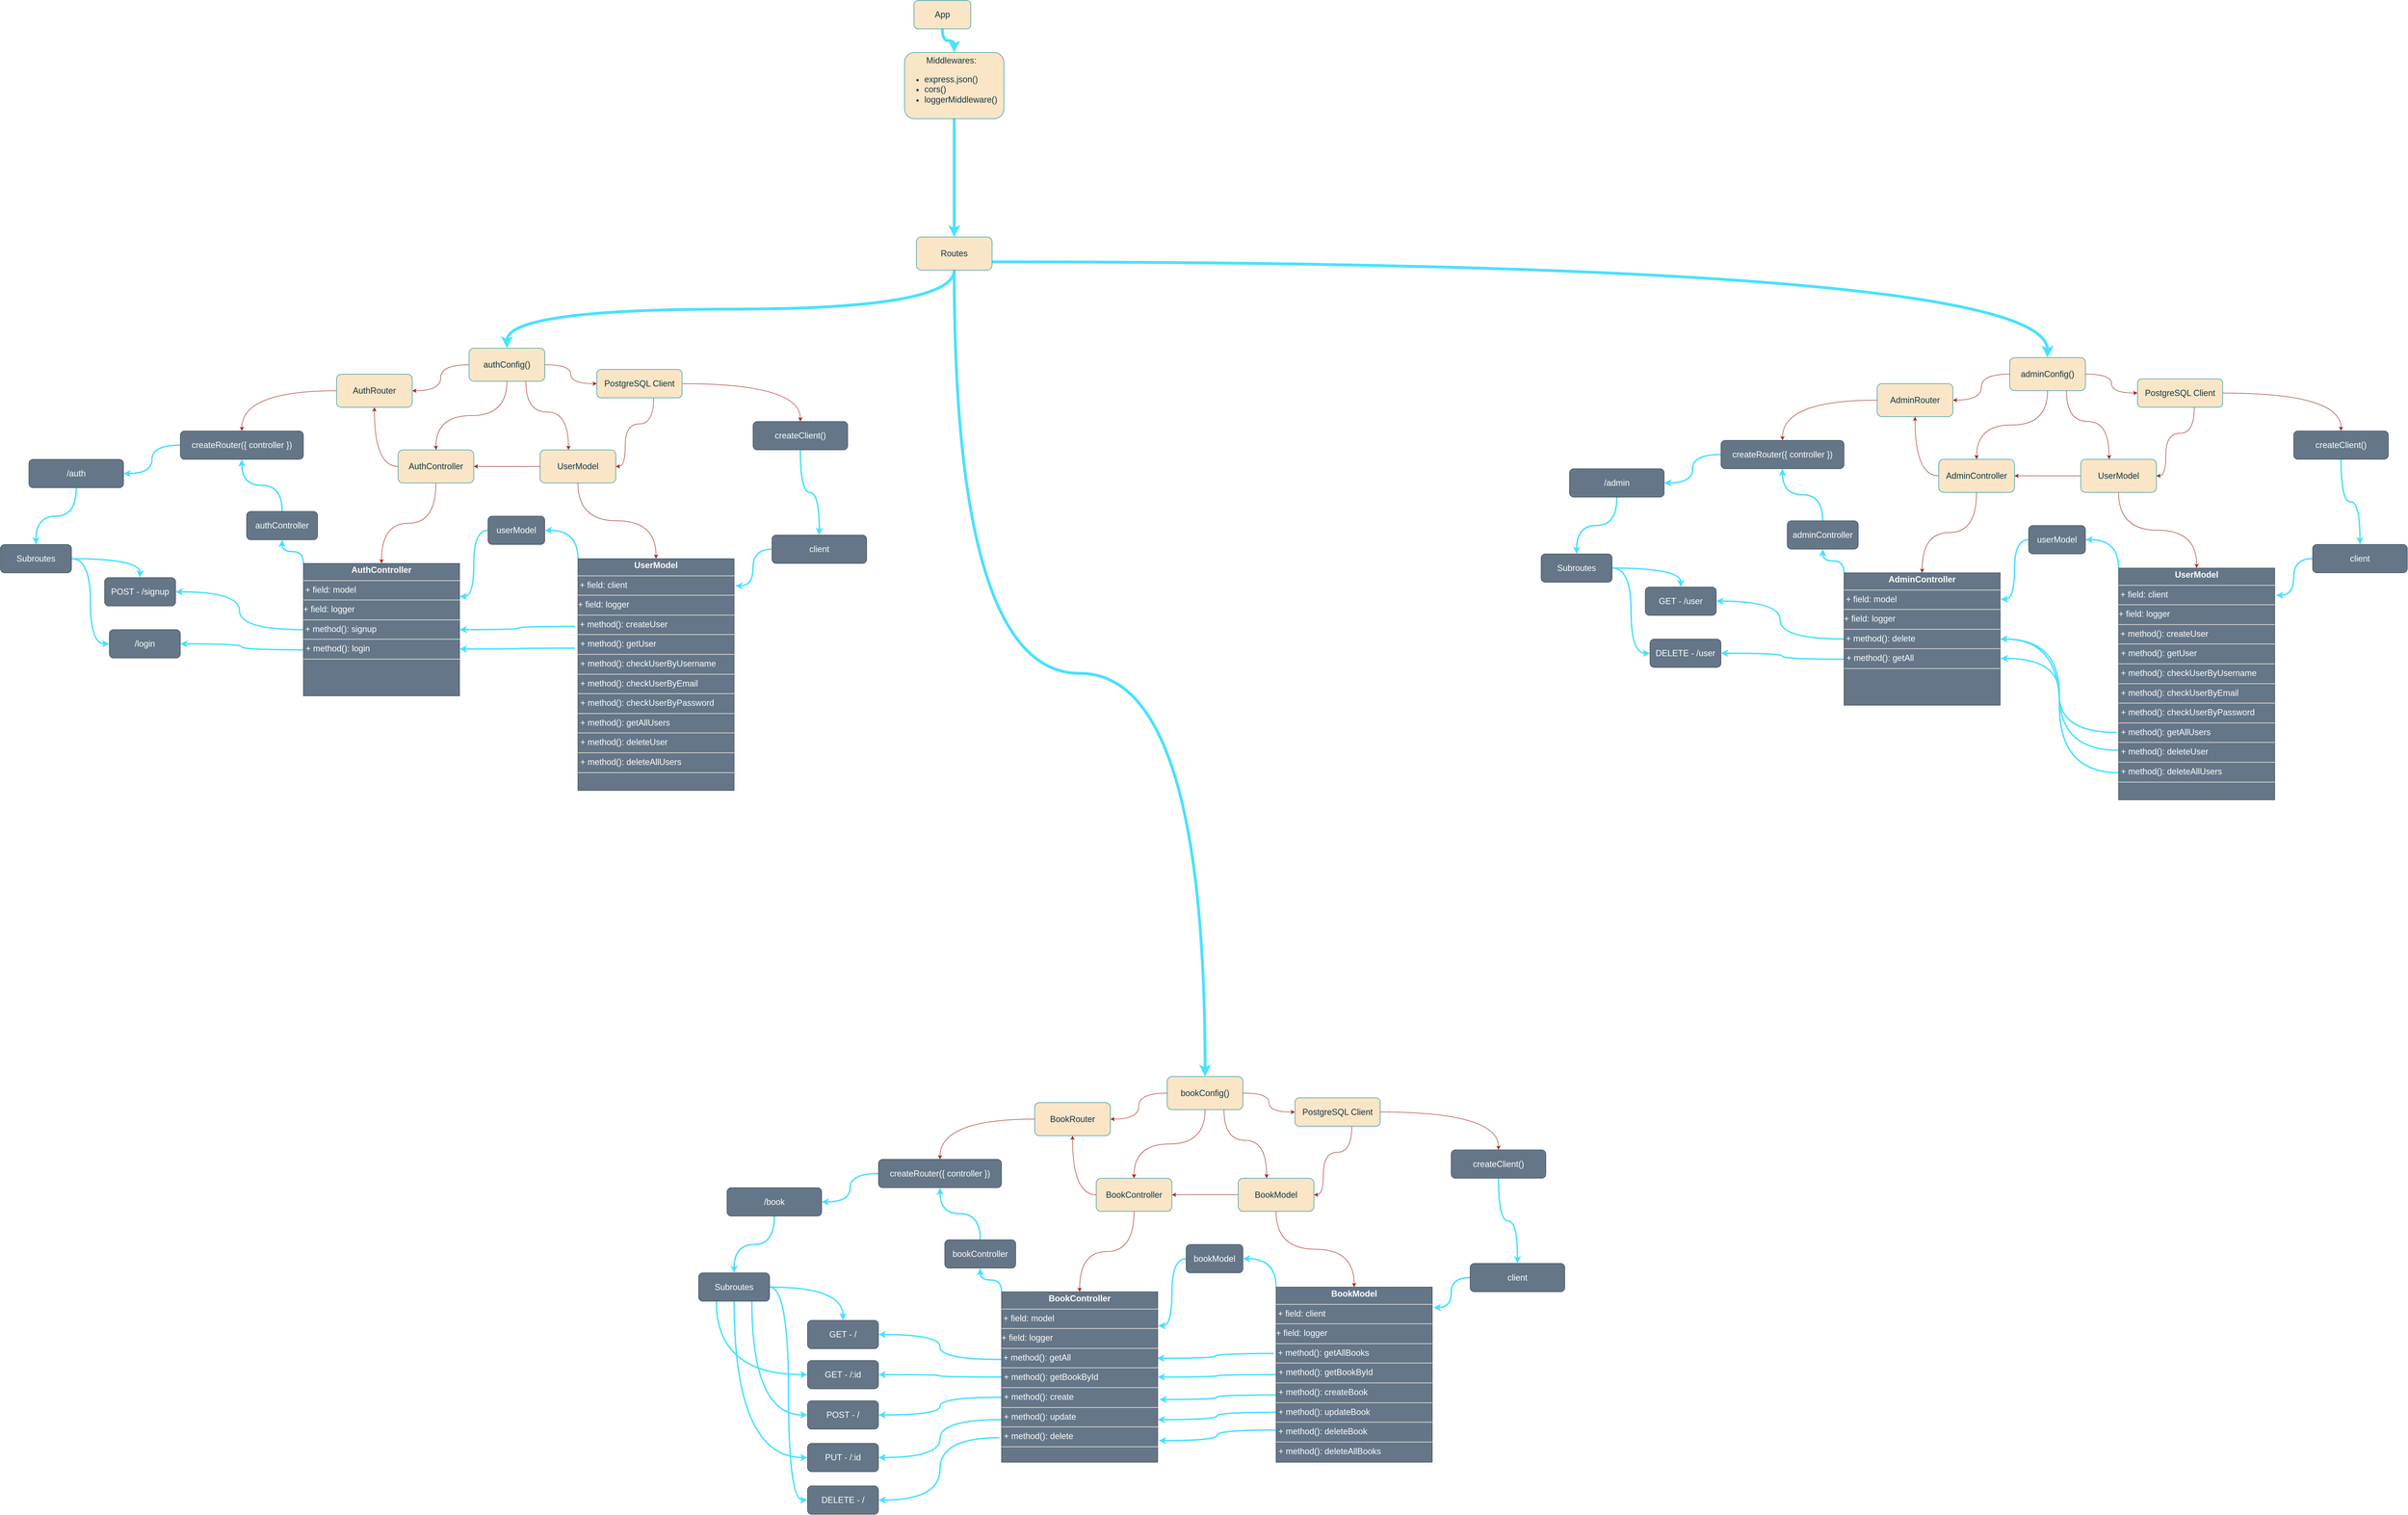 <mxfile version="20.8.16" type="device" pages="3"><diagram name="ApplicationDiagram" id="j6eE-P5b6GssFODxXZa1"><mxGraphModel dx="6050" dy="5000" grid="1" gridSize="10" guides="1" tooltips="1" connect="1" arrows="1" fold="1" page="1" pageScale="1" pageWidth="850" pageHeight="1100" math="0" shadow="0"><root><mxCell id="0"/><mxCell id="1" parent="0"/><mxCell id="ReIAHLeAHJgHGk7Aq8I4-3" value="" style="edgeStyle=orthogonalEdgeStyle;rounded=0;orthogonalLoop=1;jettySize=auto;html=1;curved=1;labelBackgroundColor=none;strokeColor=#4AE1FF;fontColor=default;strokeWidth=6;" parent="1" source="ReIAHLeAHJgHGk7Aq8I4-1" target="ReIAHLeAHJgHGk7Aq8I4-2" edge="1"><mxGeometry relative="1" as="geometry"/></mxCell><mxCell id="ReIAHLeAHJgHGk7Aq8I4-1" value="App" style="rounded=1;whiteSpace=wrap;html=1;fontSize=18;labelBackgroundColor=none;fillColor=#FAE5C7;strokeColor=#0F8B8D;fontColor=#143642;" parent="1" vertex="1"><mxGeometry x="1240" y="-220" width="120" height="60" as="geometry"/></mxCell><mxCell id="ReIAHLeAHJgHGk7Aq8I4-5" value="" style="edgeStyle=orthogonalEdgeStyle;curved=1;rounded=0;orthogonalLoop=1;jettySize=auto;html=1;fontSize=18;labelBackgroundColor=none;strokeColor=#4AE1FF;fontColor=default;entryX=0.5;entryY=0;entryDx=0;entryDy=0;strokeWidth=6;" parent="1" source="ReIAHLeAHJgHGk7Aq8I4-2" target="ReIAHLeAHJgHGk7Aq8I4-4" edge="1"><mxGeometry relative="1" as="geometry"><mxPoint x="1510" y="45.333" as="targetPoint"/></mxGeometry></mxCell><mxCell id="ReIAHLeAHJgHGk7Aq8I4-2" value="&lt;div style=&quot;text-align: center;&quot;&gt;&lt;span style=&quot;background-color: initial;&quot;&gt;Middlewares:&lt;/span&gt;&lt;/div&gt;&lt;ul style=&quot;font-size: 18px;&quot;&gt;&lt;li style=&quot;font-size: 18px;&quot;&gt;&lt;span style=&quot;background-color: initial; font-size: 18px;&quot;&gt;express.json()&lt;/span&gt;&lt;/li&gt;&lt;li style=&quot;font-size: 18px;&quot;&gt;&lt;span style=&quot;background-color: initial; font-size: 18px;&quot;&gt;cors()&lt;/span&gt;&lt;/li&gt;&lt;li style=&quot;font-size: 18px;&quot;&gt;&lt;span style=&quot;background-color: initial; font-size: 18px;&quot;&gt;loggerMiddleware()&lt;/span&gt;&lt;/li&gt;&lt;/ul&gt;" style="rounded=1;whiteSpace=wrap;html=1;fontSize=18;verticalAlign=top;align=left;labelBackgroundColor=none;fillColor=#FAE5C7;strokeColor=#0F8B8D;fontColor=#143642;" parent="1" vertex="1"><mxGeometry x="1220" y="-110" width="210" height="140" as="geometry"/></mxCell><mxCell id="ReIAHLeAHJgHGk7Aq8I4-11" style="edgeStyle=orthogonalEdgeStyle;curved=1;rounded=0;orthogonalLoop=1;jettySize=auto;html=1;exitX=0.5;exitY=1;exitDx=0;exitDy=0;entryX=0.5;entryY=0;entryDx=0;entryDy=0;strokeColor=#4AE1FF;fontColor=#143642;fillColor=#FAE5C7;strokeWidth=6;" parent="1" source="ReIAHLeAHJgHGk7Aq8I4-4" target="ReIAHLeAHJgHGk7Aq8I4-8" edge="1"><mxGeometry relative="1" as="geometry"/></mxCell><mxCell id="ReIAHLeAHJgHGk7Aq8I4-124" style="edgeStyle=orthogonalEdgeStyle;curved=1;rounded=0;orthogonalLoop=1;jettySize=auto;html=1;entryX=0.5;entryY=0;entryDx=0;entryDy=0;strokeColor=#4AE1FF;strokeWidth=6;fontSize=11;fontColor=#143642;fillColor=#FAE5C7;exitX=1;exitY=0.75;exitDx=0;exitDy=0;" parent="1" source="ReIAHLeAHJgHGk7Aq8I4-4" target="ReIAHLeAHJgHGk7Aq8I4-87" edge="1"><mxGeometry relative="1" as="geometry"><mxPoint x="2450" y="310.163" as="sourcePoint"/></mxGeometry></mxCell><mxCell id="ZVcKNVFYj3cYApr8HcF9-44" style="edgeStyle=orthogonalEdgeStyle;rounded=0;orthogonalLoop=1;jettySize=auto;html=1;entryX=0.5;entryY=0;entryDx=0;entryDy=0;curved=1;exitX=0.5;exitY=1;exitDx=0;exitDy=0;fontSize=11;strokeColor=#4AE1FF;fontColor=#143642;fillColor=#FAE5C7;strokeWidth=6;" parent="1" source="ReIAHLeAHJgHGk7Aq8I4-4" target="ZVcKNVFYj3cYApr8HcF9-8" edge="1"><mxGeometry relative="1" as="geometry"/></mxCell><mxCell id="ReIAHLeAHJgHGk7Aq8I4-4" value="&lt;div style=&quot;&quot;&gt;&lt;span style=&quot;background-color: initial;&quot;&gt;Routes&lt;/span&gt;&lt;/div&gt;" style="rounded=1;whiteSpace=wrap;html=1;fontSize=18;verticalAlign=middle;align=center;labelBackgroundColor=none;fillColor=#FAE5C7;strokeColor=#0F8B8D;fontColor=#143642;" parent="1" vertex="1"><mxGeometry x="1245" y="280" width="160" height="70" as="geometry"/></mxCell><mxCell id="ReIAHLeAHJgHGk7Aq8I4-62" style="edgeStyle=orthogonalEdgeStyle;curved=1;rounded=0;orthogonalLoop=1;jettySize=auto;html=1;exitX=0;exitY=0.5;exitDx=0;exitDy=0;strokeColor=#A8201A;fontSize=18;fontColor=#dae7ec;fillColor=#FAE5C7;" parent="1" source="ReIAHLeAHJgHGk7Aq8I4-6" target="ReIAHLeAHJgHGk7Aq8I4-63" edge="1"><mxGeometry relative="1" as="geometry"><mxPoint x="-190" y="680" as="targetPoint"/></mxGeometry></mxCell><mxCell id="ReIAHLeAHJgHGk7Aq8I4-6" value="&lt;div style=&quot;&quot;&gt;&lt;span style=&quot;background-color: initial;&quot;&gt;AuthRouter&lt;/span&gt;&lt;/div&gt;" style="rounded=1;whiteSpace=wrap;html=1;fontSize=18;verticalAlign=middle;align=center;fillColor=#FAE5C7;strokeColor=#0F8B8D;fontColor=#143642;labelBackgroundColor=none;" parent="1" vertex="1"><mxGeometry x="20" y="570" width="160" height="70" as="geometry"/></mxCell><mxCell id="ReIAHLeAHJgHGk7Aq8I4-10" style="edgeStyle=orthogonalEdgeStyle;rounded=0;orthogonalLoop=1;jettySize=auto;html=1;exitX=0;exitY=0.5;exitDx=0;exitDy=0;entryX=1;entryY=0.5;entryDx=0;entryDy=0;strokeColor=#A8201A;fontColor=#143642;fillColor=#FAE5C7;curved=1;" parent="1" source="ReIAHLeAHJgHGk7Aq8I4-8" target="ReIAHLeAHJgHGk7Aq8I4-6" edge="1"><mxGeometry relative="1" as="geometry"/></mxCell><mxCell id="ReIAHLeAHJgHGk7Aq8I4-13" value="" style="edgeStyle=orthogonalEdgeStyle;curved=1;rounded=0;orthogonalLoop=1;jettySize=auto;html=1;strokeColor=#A8201A;fontColor=#143642;fillColor=#FAE5C7;" parent="1" source="ReIAHLeAHJgHGk7Aq8I4-8" target="ReIAHLeAHJgHGk7Aq8I4-12" edge="1"><mxGeometry relative="1" as="geometry"/></mxCell><mxCell id="ReIAHLeAHJgHGk7Aq8I4-16" value="" style="edgeStyle=orthogonalEdgeStyle;curved=1;rounded=0;orthogonalLoop=1;jettySize=auto;html=1;strokeColor=#A8201A;fontColor=#143642;fillColor=#FAE5C7;exitX=0.75;exitY=1;exitDx=0;exitDy=0;" parent="1" source="ReIAHLeAHJgHGk7Aq8I4-8" target="ReIAHLeAHJgHGk7Aq8I4-15" edge="1"><mxGeometry relative="1" as="geometry"><Array as="points"><mxPoint x="420" y="650"/><mxPoint x="510" y="650"/></Array></mxGeometry></mxCell><mxCell id="ReIAHLeAHJgHGk7Aq8I4-19" style="edgeStyle=orthogonalEdgeStyle;curved=1;rounded=0;orthogonalLoop=1;jettySize=auto;html=1;exitX=1;exitY=0.5;exitDx=0;exitDy=0;strokeColor=#A8201A;fontColor=#143642;fillColor=#FAE5C7;" parent="1" source="ReIAHLeAHJgHGk7Aq8I4-8" target="ReIAHLeAHJgHGk7Aq8I4-20" edge="1"><mxGeometry relative="1" as="geometry"><mxPoint x="630" y="570" as="targetPoint"/></mxGeometry></mxCell><mxCell id="ReIAHLeAHJgHGk7Aq8I4-8" value="&lt;div style=&quot;&quot;&gt;&lt;span style=&quot;background-color: initial;&quot;&gt;authConfig()&lt;/span&gt;&lt;/div&gt;" style="rounded=1;whiteSpace=wrap;html=1;fontSize=18;verticalAlign=middle;align=center;fillColor=#FAE5C7;strokeColor=#0F8B8D;fontColor=#143642;labelBackgroundColor=none;" parent="1" vertex="1"><mxGeometry x="300" y="515" width="160" height="70" as="geometry"/></mxCell><mxCell id="ReIAHLeAHJgHGk7Aq8I4-18" style="edgeStyle=orthogonalEdgeStyle;curved=1;rounded=0;orthogonalLoop=1;jettySize=auto;html=1;exitX=0;exitY=0.5;exitDx=0;exitDy=0;entryX=0.5;entryY=1;entryDx=0;entryDy=0;strokeColor=#A8201A;fontColor=#143642;fillColor=#FAE5C7;" parent="1" source="ReIAHLeAHJgHGk7Aq8I4-12" target="ReIAHLeAHJgHGk7Aq8I4-6" edge="1"><mxGeometry relative="1" as="geometry"/></mxCell><mxCell id="ReIAHLeAHJgHGk7Aq8I4-50" style="edgeStyle=orthogonalEdgeStyle;curved=1;rounded=0;orthogonalLoop=1;jettySize=auto;html=1;exitX=0.5;exitY=1;exitDx=0;exitDy=0;entryX=0.5;entryY=0;entryDx=0;entryDy=0;strokeColor=#A8201A;fontSize=18;fontColor=#dae7ec;fillColor=#FAE5C7;" parent="1" source="ReIAHLeAHJgHGk7Aq8I4-12" target="ReIAHLeAHJgHGk7Aq8I4-49" edge="1"><mxGeometry relative="1" as="geometry"/></mxCell><mxCell id="ReIAHLeAHJgHGk7Aq8I4-12" value="&lt;div style=&quot;&quot;&gt;&lt;span style=&quot;background-color: initial;&quot;&gt;AuthController&lt;/span&gt;&lt;/div&gt;" style="rounded=1;whiteSpace=wrap;html=1;fontSize=18;verticalAlign=middle;align=center;fillColor=#FAE5C7;strokeColor=#0F8B8D;fontColor=#143642;labelBackgroundColor=none;" parent="1" vertex="1"><mxGeometry x="150" y="730" width="160" height="70" as="geometry"/></mxCell><mxCell id="ReIAHLeAHJgHGk7Aq8I4-17" style="edgeStyle=orthogonalEdgeStyle;curved=1;rounded=0;orthogonalLoop=1;jettySize=auto;html=1;exitX=0;exitY=0.5;exitDx=0;exitDy=0;entryX=1;entryY=0.5;entryDx=0;entryDy=0;strokeColor=#A8201A;fontColor=#143642;fillColor=#FAE5C7;" parent="1" source="ReIAHLeAHJgHGk7Aq8I4-15" target="ReIAHLeAHJgHGk7Aq8I4-12" edge="1"><mxGeometry relative="1" as="geometry"/></mxCell><mxCell id="ReIAHLeAHJgHGk7Aq8I4-35" style="edgeStyle=orthogonalEdgeStyle;curved=1;rounded=0;orthogonalLoop=1;jettySize=auto;html=1;exitX=0.5;exitY=1;exitDx=0;exitDy=0;entryX=0.5;entryY=0;entryDx=0;entryDy=0;strokeColor=#A8201A;fontSize=18;fontColor=#dae7ec;fillColor=#FAE5C7;" parent="1" source="ReIAHLeAHJgHGk7Aq8I4-15" target="ReIAHLeAHJgHGk7Aq8I4-34" edge="1"><mxGeometry relative="1" as="geometry"/></mxCell><mxCell id="ReIAHLeAHJgHGk7Aq8I4-15" value="&lt;div style=&quot;&quot;&gt;&lt;span style=&quot;background-color: initial;&quot;&gt;UserModel&lt;/span&gt;&lt;/div&gt;" style="rounded=1;whiteSpace=wrap;html=1;fontSize=18;verticalAlign=middle;align=center;fillColor=#FAE5C7;strokeColor=#0F8B8D;fontColor=#143642;labelBackgroundColor=none;" parent="1" vertex="1"><mxGeometry x="450" y="730" width="160" height="70" as="geometry"/></mxCell><mxCell id="ReIAHLeAHJgHGk7Aq8I4-21" style="edgeStyle=orthogonalEdgeStyle;curved=1;rounded=0;orthogonalLoop=1;jettySize=auto;html=1;entryX=1;entryY=0.5;entryDx=0;entryDy=0;strokeColor=#A8201A;fontColor=#143642;fillColor=#FAE5C7;" parent="1" source="ReIAHLeAHJgHGk7Aq8I4-20" target="ReIAHLeAHJgHGk7Aq8I4-15" edge="1"><mxGeometry relative="1" as="geometry"><Array as="points"><mxPoint x="690" y="675"/><mxPoint x="630" y="675"/><mxPoint x="630" y="765"/></Array></mxGeometry></mxCell><mxCell id="ReIAHLeAHJgHGk7Aq8I4-22" style="edgeStyle=orthogonalEdgeStyle;curved=1;rounded=0;orthogonalLoop=1;jettySize=auto;html=1;exitX=1;exitY=0.5;exitDx=0;exitDy=0;strokeColor=#A8201A;fontSize=18;fontColor=#143642;fillColor=#FAE5C7;" parent="1" source="ReIAHLeAHJgHGk7Aq8I4-20" target="ReIAHLeAHJgHGk7Aq8I4-26" edge="1"><mxGeometry relative="1" as="geometry"><mxPoint x="960.048" y="650" as="targetPoint"/></mxGeometry></mxCell><mxCell id="ReIAHLeAHJgHGk7Aq8I4-20" value="PostgreSQL Client" style="rounded=1;whiteSpace=wrap;html=1;strokeColor=#0F8B8D;fontColor=#143642;fillColor=#FAE5C7;fontSize=18;" parent="1" vertex="1"><mxGeometry x="570" y="560" width="180" height="60" as="geometry"/></mxCell><mxCell id="ReIAHLeAHJgHGk7Aq8I4-32" value="" style="edgeStyle=orthogonalEdgeStyle;curved=1;rounded=0;orthogonalLoop=1;jettySize=auto;html=1;strokeColor=#4AE1FF;fontSize=18;fontColor=#dae7ec;fillColor=#FAE5C7;strokeWidth=3;" parent="1" source="ReIAHLeAHJgHGk7Aq8I4-26" target="ReIAHLeAHJgHGk7Aq8I4-31" edge="1"><mxGeometry relative="1" as="geometry"/></mxCell><mxCell id="ReIAHLeAHJgHGk7Aq8I4-26" value="createClient()" style="rounded=1;whiteSpace=wrap;html=1;strokeColor=#314354;fontColor=#ffffff;fillColor=#647687;fontSize=18;" parent="1" vertex="1"><mxGeometry x="900" y="670" width="200" height="60" as="geometry"/></mxCell><mxCell id="ReIAHLeAHJgHGk7Aq8I4-39" style="edgeStyle=orthogonalEdgeStyle;curved=1;rounded=0;orthogonalLoop=1;jettySize=auto;html=1;exitX=0;exitY=0.5;exitDx=0;exitDy=0;entryX=1.008;entryY=0.117;entryDx=0;entryDy=0;entryPerimeter=0;strokeColor=#4AE1FF;fontSize=18;fontColor=#dae7ec;fillColor=#FAE5C7;strokeWidth=3;" parent="1" source="ReIAHLeAHJgHGk7Aq8I4-31" target="ReIAHLeAHJgHGk7Aq8I4-34" edge="1"><mxGeometry relative="1" as="geometry"/></mxCell><mxCell id="ReIAHLeAHJgHGk7Aq8I4-31" value="client" style="rounded=1;whiteSpace=wrap;html=1;strokeColor=#314354;fontColor=#ffffff;fillColor=#647687;fontSize=18;" parent="1" vertex="1"><mxGeometry x="940" y="910" width="200" height="60" as="geometry"/></mxCell><mxCell id="ReIAHLeAHJgHGk7Aq8I4-51" style="edgeStyle=orthogonalEdgeStyle;curved=1;rounded=0;orthogonalLoop=1;jettySize=auto;html=1;exitX=0;exitY=0;exitDx=0;exitDy=0;strokeColor=#4AE1FF;fontSize=18;fontColor=#dae7ec;fillColor=#FAE5C7;entryX=1;entryY=0.5;entryDx=0;entryDy=0;strokeWidth=3;" parent="1" source="ReIAHLeAHJgHGk7Aq8I4-34" target="ReIAHLeAHJgHGk7Aq8I4-52" edge="1"><mxGeometry relative="1" as="geometry"><mxPoint x="430" y="890.0" as="targetPoint"/></mxGeometry></mxCell><mxCell id="ReIAHLeAHJgHGk7Aq8I4-55" style="edgeStyle=orthogonalEdgeStyle;curved=1;rounded=0;orthogonalLoop=1;jettySize=auto;html=1;entryX=1;entryY=0.5;entryDx=0;entryDy=0;strokeColor=#4AE1FF;fontSize=18;fontColor=#dae7ec;fillColor=#FAE5C7;exitX=-0.019;exitY=0.292;exitDx=0;exitDy=0;exitPerimeter=0;strokeWidth=3;" parent="1" source="ReIAHLeAHJgHGk7Aq8I4-34" target="ReIAHLeAHJgHGk7Aq8I4-49" edge="1"><mxGeometry relative="1" as="geometry"/></mxCell><mxCell id="ReIAHLeAHJgHGk7Aq8I4-56" style="edgeStyle=orthogonalEdgeStyle;curved=1;rounded=0;orthogonalLoop=1;jettySize=auto;html=1;strokeColor=#4AE1FF;fontSize=18;fontColor=#dae7ec;fillColor=#FAE5C7;exitX=-0.019;exitY=0.386;exitDx=0;exitDy=0;exitPerimeter=0;entryX=1;entryY=0.646;entryDx=0;entryDy=0;strokeWidth=3;entryPerimeter=0;" parent="1" source="ReIAHLeAHJgHGk7Aq8I4-34" target="ReIAHLeAHJgHGk7Aq8I4-49" edge="1"><mxGeometry relative="1" as="geometry"><mxPoint x="300" y="1200" as="targetPoint"/></mxGeometry></mxCell><mxCell id="ReIAHLeAHJgHGk7Aq8I4-34" value="&lt;p style=&quot;margin: 4px 0px 0px; text-align: center; font-size: 18px;&quot;&gt;&lt;b style=&quot;font-size: 18px;&quot;&gt;UserModel&lt;/b&gt;&lt;/p&gt;&lt;hr style=&quot;font-size: 18px;&quot;&gt;&lt;p style=&quot;margin: 0px 0px 0px 4px; font-size: 18px;&quot;&gt;+ field: client&lt;/p&gt;&lt;hr&gt;+ field: logger&lt;hr style=&quot;font-size: 18px;&quot;&gt;&lt;p style=&quot;margin: 0px 0px 0px 4px; font-size: 18px;&quot;&gt;+ method(): createUser&lt;/p&gt;&lt;hr&gt;&amp;nbsp;+ method(): getUser&lt;hr&gt;&amp;nbsp;+ method(): checkUserByUsername&lt;hr&gt;&amp;nbsp;+ method(): checkUserByEmail&lt;hr&gt;&amp;nbsp;+ method(): checkUserByPassword&lt;hr&gt;&amp;nbsp;+ method(): getAllUsers&lt;hr&gt;&amp;nbsp;+ method(): deleteUser&lt;hr&gt;&amp;nbsp;+ method(): deleteAllUsers&lt;hr&gt;" style="verticalAlign=top;align=left;overflow=fill;fontSize=18;fontFamily=Helvetica;html=1;labelBackgroundColor=none;strokeColor=#314354;fontColor=#ffffff;fillColor=#647687;" parent="1" vertex="1"><mxGeometry x="530" y="960" width="330" height="490" as="geometry"/></mxCell><mxCell id="ReIAHLeAHJgHGk7Aq8I4-60" style="edgeStyle=orthogonalEdgeStyle;curved=1;rounded=0;orthogonalLoop=1;jettySize=auto;html=1;exitX=0;exitY=0;exitDx=0;exitDy=0;strokeColor=#4AE1FF;fontSize=18;fontColor=#dae7ec;fillColor=#FAE5C7;strokeWidth=3;" parent="1" source="ReIAHLeAHJgHGk7Aq8I4-49" target="ReIAHLeAHJgHGk7Aq8I4-61" edge="1"><mxGeometry relative="1" as="geometry"><mxPoint x="-70" y="890" as="targetPoint"/></mxGeometry></mxCell><mxCell id="ReIAHLeAHJgHGk7Aq8I4-74" style="edgeStyle=orthogonalEdgeStyle;curved=1;rounded=0;orthogonalLoop=1;jettySize=auto;html=1;exitX=0;exitY=0.5;exitDx=0;exitDy=0;strokeColor=#4AE1FF;strokeWidth=3;fontSize=18;fontColor=#dae7ec;fillColor=#FAE5C7;" parent="1" source="ReIAHLeAHJgHGk7Aq8I4-49" target="ReIAHLeAHJgHGk7Aq8I4-70" edge="1"><mxGeometry relative="1" as="geometry"/></mxCell><mxCell id="ReIAHLeAHJgHGk7Aq8I4-77" style="edgeStyle=orthogonalEdgeStyle;curved=1;rounded=0;orthogonalLoop=1;jettySize=auto;html=1;exitX=0.003;exitY=0.652;exitDx=0;exitDy=0;entryX=1;entryY=0.5;entryDx=0;entryDy=0;strokeColor=#4AE1FF;strokeWidth=3;fontSize=18;fontColor=#dae7ec;fillColor=#FAE5C7;exitPerimeter=0;" parent="1" source="ReIAHLeAHJgHGk7Aq8I4-49" target="ReIAHLeAHJgHGk7Aq8I4-75" edge="1"><mxGeometry relative="1" as="geometry"/></mxCell><mxCell id="ReIAHLeAHJgHGk7Aq8I4-49" value="&lt;p style=&quot;margin: 4px 0px 0px; text-align: center; font-size: 18px;&quot;&gt;&lt;b style=&quot;font-size: 18px;&quot;&gt;AuthController&lt;/b&gt;&lt;/p&gt;&lt;hr style=&quot;font-size: 18px;&quot;&gt;&lt;p style=&quot;margin: 0px 0px 0px 4px; font-size: 18px;&quot;&gt;+ field: model&lt;/p&gt;&lt;hr&gt;+ field: logger&lt;hr style=&quot;font-size: 18px;&quot;&gt;&lt;p style=&quot;margin: 0px 0px 0px 4px; font-size: 18px;&quot;&gt;+ method(): signup&lt;/p&gt;&lt;hr&gt;&amp;nbsp;+ method(): login&lt;br&gt;&lt;hr&gt;" style="verticalAlign=top;align=left;overflow=fill;fontSize=18;fontFamily=Helvetica;html=1;labelBackgroundColor=none;strokeColor=#314354;fontColor=#ffffff;fillColor=#647687;" parent="1" vertex="1"><mxGeometry x="-50" y="970" width="330" height="280" as="geometry"/></mxCell><mxCell id="ReIAHLeAHJgHGk7Aq8I4-53" style="edgeStyle=orthogonalEdgeStyle;curved=1;rounded=0;orthogonalLoop=1;jettySize=auto;html=1;entryX=1;entryY=0.25;entryDx=0;entryDy=0;strokeColor=#4AE1FF;fontSize=18;fontColor=#dae7ec;fillColor=#FAE5C7;strokeWidth=3;" parent="1" source="ReIAHLeAHJgHGk7Aq8I4-52" target="ReIAHLeAHJgHGk7Aq8I4-49" edge="1"><mxGeometry relative="1" as="geometry"/></mxCell><mxCell id="ReIAHLeAHJgHGk7Aq8I4-52" value="userModel" style="rounded=1;whiteSpace=wrap;html=1;strokeColor=#314354;fontColor=#ffffff;fillColor=#647687;fontSize=18;labelBackgroundColor=none;" parent="1" vertex="1"><mxGeometry x="340" y="870" width="120" height="60" as="geometry"/></mxCell><mxCell id="ReIAHLeAHJgHGk7Aq8I4-64" style="edgeStyle=orthogonalEdgeStyle;curved=1;rounded=0;orthogonalLoop=1;jettySize=auto;html=1;strokeColor=#4AE1FF;fontSize=18;fontColor=#dae7ec;fillColor=#FAE5C7;strokeWidth=3;" parent="1" source="ReIAHLeAHJgHGk7Aq8I4-61" target="ReIAHLeAHJgHGk7Aq8I4-63" edge="1"><mxGeometry relative="1" as="geometry"/></mxCell><mxCell id="ReIAHLeAHJgHGk7Aq8I4-61" value="authController" style="rounded=1;whiteSpace=wrap;html=1;strokeColor=#314354;fontColor=#ffffff;fillColor=#647687;fontSize=18;labelBackgroundColor=none;" parent="1" vertex="1"><mxGeometry x="-170" y="860" width="150" height="60" as="geometry"/></mxCell><mxCell id="ReIAHLeAHJgHGk7Aq8I4-69" value="" style="edgeStyle=orthogonalEdgeStyle;curved=1;rounded=0;orthogonalLoop=1;jettySize=auto;html=1;strokeColor=#4AE1FF;strokeWidth=3;fontSize=18;fontColor=#dae7ec;fillColor=#FAE5C7;entryX=1;entryY=0.5;entryDx=0;entryDy=0;" parent="1" source="ReIAHLeAHJgHGk7Aq8I4-63" target="ReIAHLeAHJgHGk7Aq8I4-72" edge="1"><mxGeometry relative="1" as="geometry"/></mxCell><mxCell id="ReIAHLeAHJgHGk7Aq8I4-63" value="createRouter({ controller })" style="rounded=1;whiteSpace=wrap;html=1;strokeColor=#314354;fontColor=#ffffff;fillColor=#647687;fontSize=18;labelBackgroundColor=none;" parent="1" vertex="1"><mxGeometry x="-310" y="690" width="260" height="60" as="geometry"/></mxCell><mxCell id="ReIAHLeAHJgHGk7Aq8I4-71" value="" style="edgeStyle=orthogonalEdgeStyle;curved=1;rounded=0;orthogonalLoop=1;jettySize=auto;html=1;strokeColor=#4AE1FF;strokeWidth=3;fontSize=18;fontColor=#dae7ec;fillColor=#FAE5C7;" parent="1" source="ReIAHLeAHJgHGk7Aq8I4-68" target="ReIAHLeAHJgHGk7Aq8I4-70" edge="1"><mxGeometry relative="1" as="geometry"/></mxCell><mxCell id="ReIAHLeAHJgHGk7Aq8I4-76" value="" style="edgeStyle=orthogonalEdgeStyle;curved=1;rounded=0;orthogonalLoop=1;jettySize=auto;html=1;strokeColor=#4AE1FF;strokeWidth=3;fontSize=18;fontColor=#dae7ec;fillColor=#FAE5C7;entryX=0;entryY=0.5;entryDx=0;entryDy=0;" parent="1" source="ReIAHLeAHJgHGk7Aq8I4-68" target="ReIAHLeAHJgHGk7Aq8I4-75" edge="1"><mxGeometry relative="1" as="geometry"/></mxCell><mxCell id="ReIAHLeAHJgHGk7Aq8I4-68" value="Subroutes" style="rounded=1;whiteSpace=wrap;html=1;strokeColor=#314354;fontColor=#ffffff;fillColor=#647687;fontSize=18;labelBackgroundColor=none;" parent="1" vertex="1"><mxGeometry x="-690" y="930" width="150" height="60" as="geometry"/></mxCell><mxCell id="ReIAHLeAHJgHGk7Aq8I4-70" value="POST - /signup" style="rounded=1;whiteSpace=wrap;html=1;strokeColor=#314354;fontColor=#ffffff;fillColor=#647687;fontSize=18;labelBackgroundColor=none;" parent="1" vertex="1"><mxGeometry x="-470" y="1000" width="150" height="60" as="geometry"/></mxCell><mxCell id="ReIAHLeAHJgHGk7Aq8I4-73" style="edgeStyle=orthogonalEdgeStyle;curved=1;rounded=0;orthogonalLoop=1;jettySize=auto;html=1;entryX=0.5;entryY=0;entryDx=0;entryDy=0;strokeColor=#4AE1FF;strokeWidth=3;fontSize=18;fontColor=#dae7ec;fillColor=#FAE5C7;" parent="1" source="ReIAHLeAHJgHGk7Aq8I4-72" target="ReIAHLeAHJgHGk7Aq8I4-68" edge="1"><mxGeometry relative="1" as="geometry"/></mxCell><mxCell id="ReIAHLeAHJgHGk7Aq8I4-72" value="/auth" style="rounded=1;whiteSpace=wrap;html=1;strokeColor=#314354;fontColor=#ffffff;fillColor=#647687;fontSize=18;" parent="1" vertex="1"><mxGeometry x="-630" y="750" width="200" height="60" as="geometry"/></mxCell><mxCell id="ReIAHLeAHJgHGk7Aq8I4-75" value="/login" style="rounded=1;whiteSpace=wrap;html=1;strokeColor=#314354;fontColor=#ffffff;fillColor=#647687;fontSize=18;labelBackgroundColor=none;" parent="1" vertex="1"><mxGeometry x="-460" y="1110" width="150" height="60" as="geometry"/></mxCell><mxCell id="ReIAHLeAHJgHGk7Aq8I4-81" style="edgeStyle=orthogonalEdgeStyle;curved=1;rounded=0;orthogonalLoop=1;jettySize=auto;html=1;exitX=0;exitY=0.5;exitDx=0;exitDy=0;strokeColor=#A8201A;fontSize=18;fontColor=#dae7ec;fillColor=#FAE5C7;" parent="1" source="ReIAHLeAHJgHGk7Aq8I4-82" target="ReIAHLeAHJgHGk7Aq8I4-116" edge="1"><mxGeometry relative="1" as="geometry"><mxPoint x="3065" y="699.83" as="targetPoint"/></mxGeometry></mxCell><mxCell id="ReIAHLeAHJgHGk7Aq8I4-82" value="&lt;div style=&quot;&quot;&gt;&lt;span style=&quot;background-color: initial;&quot;&gt;AdminRouter&lt;/span&gt;&lt;/div&gt;" style="rounded=1;whiteSpace=wrap;html=1;fontSize=18;verticalAlign=middle;align=center;fillColor=#FAE5C7;strokeColor=#0F8B8D;fontColor=#143642;labelBackgroundColor=none;" parent="1" vertex="1"><mxGeometry x="3275" y="589.83" width="160" height="70" as="geometry"/></mxCell><mxCell id="ReIAHLeAHJgHGk7Aq8I4-83" style="edgeStyle=orthogonalEdgeStyle;rounded=0;orthogonalLoop=1;jettySize=auto;html=1;exitX=0;exitY=0.5;exitDx=0;exitDy=0;entryX=1;entryY=0.5;entryDx=0;entryDy=0;strokeColor=#A8201A;fontColor=#143642;fillColor=#FAE5C7;curved=1;" parent="1" source="ReIAHLeAHJgHGk7Aq8I4-87" target="ReIAHLeAHJgHGk7Aq8I4-82" edge="1"><mxGeometry relative="1" as="geometry"/></mxCell><mxCell id="ReIAHLeAHJgHGk7Aq8I4-84" value="" style="edgeStyle=orthogonalEdgeStyle;curved=1;rounded=0;orthogonalLoop=1;jettySize=auto;html=1;strokeColor=#A8201A;fontColor=#143642;fillColor=#FAE5C7;" parent="1" source="ReIAHLeAHJgHGk7Aq8I4-87" target="ReIAHLeAHJgHGk7Aq8I4-90" edge="1"><mxGeometry relative="1" as="geometry"/></mxCell><mxCell id="ReIAHLeAHJgHGk7Aq8I4-85" value="" style="edgeStyle=orthogonalEdgeStyle;curved=1;rounded=0;orthogonalLoop=1;jettySize=auto;html=1;strokeColor=#A8201A;fontColor=#143642;fillColor=#FAE5C7;exitX=0.75;exitY=1;exitDx=0;exitDy=0;" parent="1" source="ReIAHLeAHJgHGk7Aq8I4-87" target="ReIAHLeAHJgHGk7Aq8I4-93" edge="1"><mxGeometry relative="1" as="geometry"><Array as="points"><mxPoint x="3675" y="669.83"/><mxPoint x="3765" y="669.83"/></Array></mxGeometry></mxCell><mxCell id="ReIAHLeAHJgHGk7Aq8I4-86" style="edgeStyle=orthogonalEdgeStyle;curved=1;rounded=0;orthogonalLoop=1;jettySize=auto;html=1;exitX=1;exitY=0.5;exitDx=0;exitDy=0;strokeColor=#A8201A;fontColor=#143642;fillColor=#FAE5C7;" parent="1" source="ReIAHLeAHJgHGk7Aq8I4-87" target="ReIAHLeAHJgHGk7Aq8I4-96" edge="1"><mxGeometry relative="1" as="geometry"><mxPoint x="3885" y="589.83" as="targetPoint"/></mxGeometry></mxCell><mxCell id="ReIAHLeAHJgHGk7Aq8I4-87" value="&lt;div style=&quot;&quot;&gt;&lt;span style=&quot;background-color: initial;&quot;&gt;adminConfig()&lt;/span&gt;&lt;/div&gt;" style="rounded=1;whiteSpace=wrap;html=1;fontSize=18;verticalAlign=middle;align=center;fillColor=#FAE5C7;strokeColor=#0F8B8D;fontColor=#143642;labelBackgroundColor=none;" parent="1" vertex="1"><mxGeometry x="3555" y="534.83" width="160" height="70" as="geometry"/></mxCell><mxCell id="ReIAHLeAHJgHGk7Aq8I4-88" style="edgeStyle=orthogonalEdgeStyle;curved=1;rounded=0;orthogonalLoop=1;jettySize=auto;html=1;exitX=0;exitY=0.5;exitDx=0;exitDy=0;entryX=0.5;entryY=1;entryDx=0;entryDy=0;strokeColor=#A8201A;fontColor=#143642;fillColor=#FAE5C7;" parent="1" source="ReIAHLeAHJgHGk7Aq8I4-90" target="ReIAHLeAHJgHGk7Aq8I4-82" edge="1"><mxGeometry relative="1" as="geometry"/></mxCell><mxCell id="ReIAHLeAHJgHGk7Aq8I4-89" style="edgeStyle=orthogonalEdgeStyle;curved=1;rounded=0;orthogonalLoop=1;jettySize=auto;html=1;exitX=0.5;exitY=1;exitDx=0;exitDy=0;entryX=0.5;entryY=0;entryDx=0;entryDy=0;strokeColor=#A8201A;fontSize=18;fontColor=#dae7ec;fillColor=#FAE5C7;" parent="1" source="ReIAHLeAHJgHGk7Aq8I4-90" target="ReIAHLeAHJgHGk7Aq8I4-110" edge="1"><mxGeometry relative="1" as="geometry"/></mxCell><mxCell id="ReIAHLeAHJgHGk7Aq8I4-90" value="&lt;div style=&quot;&quot;&gt;&lt;span style=&quot;background-color: initial;&quot;&gt;AdminController&lt;/span&gt;&lt;/div&gt;" style="rounded=1;whiteSpace=wrap;html=1;fontSize=18;verticalAlign=middle;align=center;fillColor=#FAE5C7;strokeColor=#0F8B8D;fontColor=#143642;labelBackgroundColor=none;" parent="1" vertex="1"><mxGeometry x="3405" y="749.83" width="160" height="70" as="geometry"/></mxCell><mxCell id="ReIAHLeAHJgHGk7Aq8I4-91" style="edgeStyle=orthogonalEdgeStyle;curved=1;rounded=0;orthogonalLoop=1;jettySize=auto;html=1;exitX=0;exitY=0.5;exitDx=0;exitDy=0;entryX=1;entryY=0.5;entryDx=0;entryDy=0;strokeColor=#A8201A;fontColor=#143642;fillColor=#FAE5C7;" parent="1" source="ReIAHLeAHJgHGk7Aq8I4-93" target="ReIAHLeAHJgHGk7Aq8I4-90" edge="1"><mxGeometry relative="1" as="geometry"/></mxCell><mxCell id="ReIAHLeAHJgHGk7Aq8I4-92" style="edgeStyle=orthogonalEdgeStyle;curved=1;rounded=0;orthogonalLoop=1;jettySize=auto;html=1;exitX=0.5;exitY=1;exitDx=0;exitDy=0;entryX=0.5;entryY=0;entryDx=0;entryDy=0;strokeColor=#A8201A;fontSize=18;fontColor=#dae7ec;fillColor=#FAE5C7;" parent="1" source="ReIAHLeAHJgHGk7Aq8I4-93" target="ReIAHLeAHJgHGk7Aq8I4-106" edge="1"><mxGeometry relative="1" as="geometry"/></mxCell><mxCell id="ReIAHLeAHJgHGk7Aq8I4-93" value="&lt;div style=&quot;&quot;&gt;&lt;span style=&quot;background-color: initial;&quot;&gt;UserModel&lt;/span&gt;&lt;/div&gt;" style="rounded=1;whiteSpace=wrap;html=1;fontSize=18;verticalAlign=middle;align=center;fillColor=#FAE5C7;strokeColor=#0F8B8D;fontColor=#143642;labelBackgroundColor=none;" parent="1" vertex="1"><mxGeometry x="3705" y="749.83" width="160" height="70" as="geometry"/></mxCell><mxCell id="ReIAHLeAHJgHGk7Aq8I4-94" style="edgeStyle=orthogonalEdgeStyle;curved=1;rounded=0;orthogonalLoop=1;jettySize=auto;html=1;entryX=1;entryY=0.5;entryDx=0;entryDy=0;strokeColor=#A8201A;fontColor=#143642;fillColor=#FAE5C7;" parent="1" source="ReIAHLeAHJgHGk7Aq8I4-96" target="ReIAHLeAHJgHGk7Aq8I4-93" edge="1"><mxGeometry relative="1" as="geometry"><Array as="points"><mxPoint x="3945" y="694.83"/><mxPoint x="3885" y="694.83"/><mxPoint x="3885" y="784.83"/></Array></mxGeometry></mxCell><mxCell id="ReIAHLeAHJgHGk7Aq8I4-95" style="edgeStyle=orthogonalEdgeStyle;curved=1;rounded=0;orthogonalLoop=1;jettySize=auto;html=1;exitX=1;exitY=0.5;exitDx=0;exitDy=0;strokeColor=#A8201A;fontSize=18;fontColor=#143642;fillColor=#FAE5C7;" parent="1" source="ReIAHLeAHJgHGk7Aq8I4-96" target="ReIAHLeAHJgHGk7Aq8I4-98" edge="1"><mxGeometry relative="1" as="geometry"><mxPoint x="4215.048" y="669.83" as="targetPoint"/></mxGeometry></mxCell><mxCell id="ReIAHLeAHJgHGk7Aq8I4-96" value="PostgreSQL Client" style="rounded=1;whiteSpace=wrap;html=1;strokeColor=#0F8B8D;fontColor=#143642;fillColor=#FAE5C7;fontSize=18;" parent="1" vertex="1"><mxGeometry x="3825" y="579.83" width="180" height="60" as="geometry"/></mxCell><mxCell id="ReIAHLeAHJgHGk7Aq8I4-97" value="" style="edgeStyle=orthogonalEdgeStyle;curved=1;rounded=0;orthogonalLoop=1;jettySize=auto;html=1;strokeColor=#4AE1FF;fontSize=18;fontColor=#dae7ec;fillColor=#FAE5C7;strokeWidth=3;" parent="1" source="ReIAHLeAHJgHGk7Aq8I4-98" target="ReIAHLeAHJgHGk7Aq8I4-100" edge="1"><mxGeometry relative="1" as="geometry"/></mxCell><mxCell id="ReIAHLeAHJgHGk7Aq8I4-98" value="createClient()" style="rounded=1;whiteSpace=wrap;html=1;strokeColor=#314354;fontColor=#ffffff;fillColor=#647687;fontSize=18;" parent="1" vertex="1"><mxGeometry x="4155" y="689.83" width="200" height="60" as="geometry"/></mxCell><mxCell id="ReIAHLeAHJgHGk7Aq8I4-99" style="edgeStyle=orthogonalEdgeStyle;curved=1;rounded=0;orthogonalLoop=1;jettySize=auto;html=1;exitX=0;exitY=0.5;exitDx=0;exitDy=0;entryX=1.008;entryY=0.117;entryDx=0;entryDy=0;entryPerimeter=0;strokeColor=#4AE1FF;fontSize=18;fontColor=#dae7ec;fillColor=#FAE5C7;strokeWidth=3;" parent="1" source="ReIAHLeAHJgHGk7Aq8I4-100" target="ReIAHLeAHJgHGk7Aq8I4-106" edge="1"><mxGeometry relative="1" as="geometry"/></mxCell><mxCell id="ReIAHLeAHJgHGk7Aq8I4-100" value="client" style="rounded=1;whiteSpace=wrap;html=1;strokeColor=#314354;fontColor=#ffffff;fillColor=#647687;fontSize=18;" parent="1" vertex="1"><mxGeometry x="4195" y="929.83" width="200" height="60" as="geometry"/></mxCell><mxCell id="ReIAHLeAHJgHGk7Aq8I4-101" style="edgeStyle=orthogonalEdgeStyle;curved=1;rounded=0;orthogonalLoop=1;jettySize=auto;html=1;exitX=0;exitY=0;exitDx=0;exitDy=0;strokeColor=#4AE1FF;fontSize=18;fontColor=#dae7ec;fillColor=#FAE5C7;entryX=1;entryY=0.5;entryDx=0;entryDy=0;strokeWidth=3;" parent="1" source="ReIAHLeAHJgHGk7Aq8I4-106" target="ReIAHLeAHJgHGk7Aq8I4-112" edge="1"><mxGeometry relative="1" as="geometry"><mxPoint x="3685" y="909.83" as="targetPoint"/></mxGeometry></mxCell><mxCell id="ReIAHLeAHJgHGk7Aq8I4-125" style="edgeStyle=orthogonalEdgeStyle;curved=1;rounded=0;orthogonalLoop=1;jettySize=auto;html=1;exitX=-0.013;exitY=0.709;exitDx=0;exitDy=0;entryX=1.003;entryY=0.646;entryDx=0;entryDy=0;entryPerimeter=0;strokeColor=#4AE1FF;strokeWidth=3;fontSize=18;fontColor=#dae7ec;fillColor=#FAE5C7;exitPerimeter=0;" parent="1" source="ReIAHLeAHJgHGk7Aq8I4-106" target="ReIAHLeAHJgHGk7Aq8I4-110" edge="1"><mxGeometry relative="1" as="geometry"/></mxCell><mxCell id="ReIAHLeAHJgHGk7Aq8I4-126" style="edgeStyle=orthogonalEdgeStyle;curved=1;rounded=0;orthogonalLoop=1;jettySize=auto;html=1;entryX=1;entryY=0.5;entryDx=0;entryDy=0;strokeColor=#4AE1FF;strokeWidth=3;fontSize=18;fontColor=#dae7ec;fillColor=#FAE5C7;" parent="1" target="ReIAHLeAHJgHGk7Aq8I4-110" edge="1"><mxGeometry relative="1" as="geometry"><mxPoint x="3785" y="1364.83" as="sourcePoint"/></mxGeometry></mxCell><mxCell id="ReIAHLeAHJgHGk7Aq8I4-127" style="edgeStyle=orthogonalEdgeStyle;curved=1;rounded=0;orthogonalLoop=1;jettySize=auto;html=1;exitX=0.003;exitY=0.883;exitDx=0;exitDy=0;entryX=1;entryY=0.5;entryDx=0;entryDy=0;strokeColor=#4AE1FF;strokeWidth=3;fontSize=18;fontColor=#dae7ec;fillColor=#FAE5C7;exitPerimeter=0;" parent="1" source="ReIAHLeAHJgHGk7Aq8I4-106" target="ReIAHLeAHJgHGk7Aq8I4-110" edge="1"><mxGeometry relative="1" as="geometry"/></mxCell><mxCell id="ReIAHLeAHJgHGk7Aq8I4-106" value="&lt;p style=&quot;margin: 4px 0px 0px; text-align: center; font-size: 18px;&quot;&gt;&lt;b style=&quot;font-size: 18px;&quot;&gt;UserModel&lt;/b&gt;&lt;/p&gt;&lt;hr style=&quot;font-size: 18px;&quot;&gt;&lt;p style=&quot;margin: 0px 0px 0px 4px; font-size: 18px;&quot;&gt;+ field: client&lt;/p&gt;&lt;hr&gt;+ field: logger&lt;hr style=&quot;font-size: 18px;&quot;&gt;&lt;p style=&quot;margin: 0px 0px 0px 4px; font-size: 18px;&quot;&gt;+ method(): createUser&lt;/p&gt;&lt;hr&gt;&amp;nbsp;+ method(): getUser&lt;hr&gt;&amp;nbsp;+ method(): checkUserByUsername&lt;hr&gt;&amp;nbsp;+ method(): checkUserByEmail&lt;hr&gt;&amp;nbsp;+ method(): checkUserByPassword&lt;hr&gt;&amp;nbsp;+ method(): getAllUsers&lt;hr&gt;&amp;nbsp;+ method(): deleteUser&lt;hr&gt;&amp;nbsp;+ method(): deleteAllUsers&lt;hr&gt;" style="verticalAlign=top;align=left;overflow=fill;fontSize=18;fontFamily=Helvetica;html=1;labelBackgroundColor=none;strokeColor=#314354;fontColor=#ffffff;fillColor=#647687;" parent="1" vertex="1"><mxGeometry x="3785" y="979.83" width="330" height="490" as="geometry"/></mxCell><mxCell id="ReIAHLeAHJgHGk7Aq8I4-107" style="edgeStyle=orthogonalEdgeStyle;curved=1;rounded=0;orthogonalLoop=1;jettySize=auto;html=1;exitX=0;exitY=0;exitDx=0;exitDy=0;strokeColor=#4AE1FF;fontSize=18;fontColor=#dae7ec;fillColor=#FAE5C7;strokeWidth=3;" parent="1" source="ReIAHLeAHJgHGk7Aq8I4-110" target="ReIAHLeAHJgHGk7Aq8I4-114" edge="1"><mxGeometry relative="1" as="geometry"><mxPoint x="3185" y="909.83" as="targetPoint"/></mxGeometry></mxCell><mxCell id="ReIAHLeAHJgHGk7Aq8I4-108" style="edgeStyle=orthogonalEdgeStyle;curved=1;rounded=0;orthogonalLoop=1;jettySize=auto;html=1;exitX=0;exitY=0.5;exitDx=0;exitDy=0;strokeColor=#4AE1FF;strokeWidth=3;fontSize=18;fontColor=#dae7ec;fillColor=#FAE5C7;" parent="1" source="ReIAHLeAHJgHGk7Aq8I4-110" target="ReIAHLeAHJgHGk7Aq8I4-120" edge="1"><mxGeometry relative="1" as="geometry"/></mxCell><mxCell id="ReIAHLeAHJgHGk7Aq8I4-109" style="edgeStyle=orthogonalEdgeStyle;curved=1;rounded=0;orthogonalLoop=1;jettySize=auto;html=1;exitX=0.003;exitY=0.652;exitDx=0;exitDy=0;entryX=1;entryY=0.5;entryDx=0;entryDy=0;strokeColor=#4AE1FF;strokeWidth=3;fontSize=18;fontColor=#dae7ec;fillColor=#FAE5C7;exitPerimeter=0;" parent="1" source="ReIAHLeAHJgHGk7Aq8I4-110" target="ReIAHLeAHJgHGk7Aq8I4-123" edge="1"><mxGeometry relative="1" as="geometry"/></mxCell><mxCell id="ReIAHLeAHJgHGk7Aq8I4-110" value="&lt;p style=&quot;margin: 4px 0px 0px; text-align: center; font-size: 18px;&quot;&gt;&lt;b style=&quot;font-size: 18px;&quot;&gt;AdminController&lt;/b&gt;&lt;/p&gt;&lt;hr style=&quot;font-size: 18px;&quot;&gt;&lt;p style=&quot;margin: 0px 0px 0px 4px; font-size: 18px;&quot;&gt;+ field: model&lt;/p&gt;&lt;hr&gt;+ field: logger&lt;hr style=&quot;font-size: 18px;&quot;&gt;&lt;p style=&quot;margin: 0px 0px 0px 4px; font-size: 18px;&quot;&gt;+ method(): delete&lt;/p&gt;&lt;hr&gt;&amp;nbsp;+ method(): getAll&lt;br&gt;&lt;hr&gt;" style="verticalAlign=top;align=left;overflow=fill;fontSize=18;fontFamily=Helvetica;html=1;labelBackgroundColor=none;strokeColor=#314354;fontColor=#ffffff;fillColor=#647687;" parent="1" vertex="1"><mxGeometry x="3205" y="989.83" width="330" height="280" as="geometry"/></mxCell><mxCell id="ReIAHLeAHJgHGk7Aq8I4-111" style="edgeStyle=orthogonalEdgeStyle;curved=1;rounded=0;orthogonalLoop=1;jettySize=auto;html=1;strokeColor=#4AE1FF;fontSize=18;fontColor=#dae7ec;fillColor=#FAE5C7;strokeWidth=3;entryX=1.003;entryY=0.199;entryDx=0;entryDy=0;entryPerimeter=0;" parent="1" source="ReIAHLeAHJgHGk7Aq8I4-112" target="ReIAHLeAHJgHGk7Aq8I4-110" edge="1"><mxGeometry relative="1" as="geometry"><mxPoint x="3635" y="1054.83" as="targetPoint"/></mxGeometry></mxCell><mxCell id="ReIAHLeAHJgHGk7Aq8I4-112" value="userModel" style="rounded=1;whiteSpace=wrap;html=1;strokeColor=#314354;fontColor=#ffffff;fillColor=#647687;fontSize=18;labelBackgroundColor=none;" parent="1" vertex="1"><mxGeometry x="3595" y="889.83" width="120" height="60" as="geometry"/></mxCell><mxCell id="ReIAHLeAHJgHGk7Aq8I4-113" style="edgeStyle=orthogonalEdgeStyle;curved=1;rounded=0;orthogonalLoop=1;jettySize=auto;html=1;strokeColor=#4AE1FF;fontSize=18;fontColor=#dae7ec;fillColor=#FAE5C7;strokeWidth=3;" parent="1" source="ReIAHLeAHJgHGk7Aq8I4-114" target="ReIAHLeAHJgHGk7Aq8I4-116" edge="1"><mxGeometry relative="1" as="geometry"/></mxCell><mxCell id="ReIAHLeAHJgHGk7Aq8I4-114" value="adminController" style="rounded=1;whiteSpace=wrap;html=1;strokeColor=#314354;fontColor=#ffffff;fillColor=#647687;fontSize=18;labelBackgroundColor=none;" parent="1" vertex="1"><mxGeometry x="3085" y="879.83" width="150" height="60" as="geometry"/></mxCell><mxCell id="ReIAHLeAHJgHGk7Aq8I4-115" value="" style="edgeStyle=orthogonalEdgeStyle;curved=1;rounded=0;orthogonalLoop=1;jettySize=auto;html=1;strokeColor=#4AE1FF;strokeWidth=3;fontSize=18;fontColor=#dae7ec;fillColor=#FAE5C7;entryX=1;entryY=0.5;entryDx=0;entryDy=0;" parent="1" source="ReIAHLeAHJgHGk7Aq8I4-116" target="ReIAHLeAHJgHGk7Aq8I4-122" edge="1"><mxGeometry relative="1" as="geometry"/></mxCell><mxCell id="ReIAHLeAHJgHGk7Aq8I4-116" value="createRouter({ controller })" style="rounded=1;whiteSpace=wrap;html=1;strokeColor=#314354;fontColor=#ffffff;fillColor=#647687;fontSize=18;labelBackgroundColor=none;" parent="1" vertex="1"><mxGeometry x="2945" y="709.83" width="260" height="60" as="geometry"/></mxCell><mxCell id="ReIAHLeAHJgHGk7Aq8I4-117" value="" style="edgeStyle=orthogonalEdgeStyle;curved=1;rounded=0;orthogonalLoop=1;jettySize=auto;html=1;strokeColor=#4AE1FF;strokeWidth=3;fontSize=18;fontColor=#dae7ec;fillColor=#FAE5C7;" parent="1" source="ReIAHLeAHJgHGk7Aq8I4-119" target="ReIAHLeAHJgHGk7Aq8I4-120" edge="1"><mxGeometry relative="1" as="geometry"/></mxCell><mxCell id="ReIAHLeAHJgHGk7Aq8I4-118" value="" style="edgeStyle=orthogonalEdgeStyle;curved=1;rounded=0;orthogonalLoop=1;jettySize=auto;html=1;strokeColor=#4AE1FF;strokeWidth=3;fontSize=18;fontColor=#dae7ec;fillColor=#FAE5C7;entryX=0;entryY=0.5;entryDx=0;entryDy=0;" parent="1" source="ReIAHLeAHJgHGk7Aq8I4-119" target="ReIAHLeAHJgHGk7Aq8I4-123" edge="1"><mxGeometry relative="1" as="geometry"/></mxCell><mxCell id="ReIAHLeAHJgHGk7Aq8I4-119" value="Subroutes" style="rounded=1;whiteSpace=wrap;html=1;strokeColor=#314354;fontColor=#ffffff;fillColor=#647687;fontSize=18;labelBackgroundColor=none;" parent="1" vertex="1"><mxGeometry x="2565" y="949.83" width="150" height="60" as="geometry"/></mxCell><mxCell id="ReIAHLeAHJgHGk7Aq8I4-120" value="GET - /user" style="rounded=1;whiteSpace=wrap;html=1;strokeColor=#314354;fontColor=#ffffff;fillColor=#647687;fontSize=18;labelBackgroundColor=none;" parent="1" vertex="1"><mxGeometry x="2785" y="1019.83" width="150" height="60" as="geometry"/></mxCell><mxCell id="ReIAHLeAHJgHGk7Aq8I4-121" style="edgeStyle=orthogonalEdgeStyle;curved=1;rounded=0;orthogonalLoop=1;jettySize=auto;html=1;entryX=0.5;entryY=0;entryDx=0;entryDy=0;strokeColor=#4AE1FF;strokeWidth=3;fontSize=18;fontColor=#dae7ec;fillColor=#FAE5C7;" parent="1" source="ReIAHLeAHJgHGk7Aq8I4-122" target="ReIAHLeAHJgHGk7Aq8I4-119" edge="1"><mxGeometry relative="1" as="geometry"/></mxCell><mxCell id="ReIAHLeAHJgHGk7Aq8I4-122" value="/admin" style="rounded=1;whiteSpace=wrap;html=1;strokeColor=#314354;fontColor=#ffffff;fillColor=#647687;fontSize=18;" parent="1" vertex="1"><mxGeometry x="2625" y="769.83" width="200" height="60" as="geometry"/></mxCell><mxCell id="ReIAHLeAHJgHGk7Aq8I4-123" value="DELETE - /user" style="rounded=1;whiteSpace=wrap;html=1;strokeColor=#314354;fontColor=#ffffff;fillColor=#647687;fontSize=18;labelBackgroundColor=none;" parent="1" vertex="1"><mxGeometry x="2795" y="1129.83" width="150" height="60" as="geometry"/></mxCell><mxCell id="ZVcKNVFYj3cYApr8HcF9-2" style="edgeStyle=orthogonalEdgeStyle;curved=1;rounded=0;orthogonalLoop=1;jettySize=auto;html=1;exitX=0;exitY=0.5;exitDx=0;exitDy=0;strokeColor=#A8201A;fontSize=18;fontColor=#dae7ec;fillColor=#FAE5C7;" parent="1" source="ZVcKNVFYj3cYApr8HcF9-3" target="ZVcKNVFYj3cYApr8HcF9-36" edge="1"><mxGeometry relative="1" as="geometry"><mxPoint x="1285" y="2219.67" as="targetPoint"/></mxGeometry></mxCell><mxCell id="ZVcKNVFYj3cYApr8HcF9-3" value="&lt;div style=&quot;&quot;&gt;&lt;span style=&quot;background-color: initial;&quot;&gt;BookRouter&lt;/span&gt;&lt;/div&gt;" style="rounded=1;whiteSpace=wrap;html=1;fontSize=18;verticalAlign=middle;align=center;fillColor=#FAE5C7;strokeColor=#0F8B8D;fontColor=#143642;labelBackgroundColor=none;" parent="1" vertex="1"><mxGeometry x="1495" y="2109.67" width="160" height="70" as="geometry"/></mxCell><mxCell id="ZVcKNVFYj3cYApr8HcF9-4" style="edgeStyle=orthogonalEdgeStyle;rounded=0;orthogonalLoop=1;jettySize=auto;html=1;exitX=0;exitY=0.5;exitDx=0;exitDy=0;entryX=1;entryY=0.5;entryDx=0;entryDy=0;strokeColor=#A8201A;fontColor=#143642;fillColor=#FAE5C7;curved=1;" parent="1" source="ZVcKNVFYj3cYApr8HcF9-8" target="ZVcKNVFYj3cYApr8HcF9-3" edge="1"><mxGeometry relative="1" as="geometry"/></mxCell><mxCell id="ZVcKNVFYj3cYApr8HcF9-5" value="" style="edgeStyle=orthogonalEdgeStyle;curved=1;rounded=0;orthogonalLoop=1;jettySize=auto;html=1;strokeColor=#A8201A;fontColor=#143642;fillColor=#FAE5C7;" parent="1" source="ZVcKNVFYj3cYApr8HcF9-8" target="ZVcKNVFYj3cYApr8HcF9-11" edge="1"><mxGeometry relative="1" as="geometry"/></mxCell><mxCell id="ZVcKNVFYj3cYApr8HcF9-6" value="" style="edgeStyle=orthogonalEdgeStyle;curved=1;rounded=0;orthogonalLoop=1;jettySize=auto;html=1;strokeColor=#A8201A;fontColor=#143642;fillColor=#FAE5C7;exitX=0.75;exitY=1;exitDx=0;exitDy=0;" parent="1" source="ZVcKNVFYj3cYApr8HcF9-8" target="ZVcKNVFYj3cYApr8HcF9-14" edge="1"><mxGeometry relative="1" as="geometry"><Array as="points"><mxPoint x="1895" y="2189.67"/><mxPoint x="1985" y="2189.67"/></Array></mxGeometry></mxCell><mxCell id="ZVcKNVFYj3cYApr8HcF9-7" style="edgeStyle=orthogonalEdgeStyle;curved=1;rounded=0;orthogonalLoop=1;jettySize=auto;html=1;exitX=1;exitY=0.5;exitDx=0;exitDy=0;strokeColor=#A8201A;fontColor=#143642;fillColor=#FAE5C7;" parent="1" source="ZVcKNVFYj3cYApr8HcF9-8" target="ZVcKNVFYj3cYApr8HcF9-17" edge="1"><mxGeometry relative="1" as="geometry"><mxPoint x="2105" y="2109.67" as="targetPoint"/></mxGeometry></mxCell><mxCell id="ZVcKNVFYj3cYApr8HcF9-8" value="&lt;div style=&quot;&quot;&gt;&lt;span style=&quot;background-color: initial;&quot;&gt;bookConfig()&lt;/span&gt;&lt;/div&gt;" style="rounded=1;whiteSpace=wrap;html=1;fontSize=18;verticalAlign=middle;align=center;fillColor=#FAE5C7;strokeColor=#0F8B8D;fontColor=#143642;labelBackgroundColor=none;" parent="1" vertex="1"><mxGeometry x="1775" y="2054.67" width="160" height="70" as="geometry"/></mxCell><mxCell id="ZVcKNVFYj3cYApr8HcF9-9" style="edgeStyle=orthogonalEdgeStyle;curved=1;rounded=0;orthogonalLoop=1;jettySize=auto;html=1;exitX=0;exitY=0.5;exitDx=0;exitDy=0;entryX=0.5;entryY=1;entryDx=0;entryDy=0;strokeColor=#A8201A;fontColor=#143642;fillColor=#FAE5C7;" parent="1" source="ZVcKNVFYj3cYApr8HcF9-11" target="ZVcKNVFYj3cYApr8HcF9-3" edge="1"><mxGeometry relative="1" as="geometry"/></mxCell><mxCell id="ZVcKNVFYj3cYApr8HcF9-10" style="edgeStyle=orthogonalEdgeStyle;curved=1;rounded=0;orthogonalLoop=1;jettySize=auto;html=1;exitX=0.5;exitY=1;exitDx=0;exitDy=0;entryX=0.5;entryY=0;entryDx=0;entryDy=0;strokeColor=#A8201A;fontSize=18;fontColor=#dae7ec;fillColor=#FAE5C7;" parent="1" source="ZVcKNVFYj3cYApr8HcF9-11" target="ZVcKNVFYj3cYApr8HcF9-30" edge="1"><mxGeometry relative="1" as="geometry"/></mxCell><mxCell id="ZVcKNVFYj3cYApr8HcF9-11" value="&lt;div style=&quot;&quot;&gt;&lt;span style=&quot;background-color: initial;&quot;&gt;BookController&lt;/span&gt;&lt;/div&gt;" style="rounded=1;whiteSpace=wrap;html=1;fontSize=18;verticalAlign=middle;align=center;fillColor=#FAE5C7;strokeColor=#0F8B8D;fontColor=#143642;labelBackgroundColor=none;" parent="1" vertex="1"><mxGeometry x="1625" y="2269.67" width="160" height="70" as="geometry"/></mxCell><mxCell id="ZVcKNVFYj3cYApr8HcF9-12" style="edgeStyle=orthogonalEdgeStyle;curved=1;rounded=0;orthogonalLoop=1;jettySize=auto;html=1;exitX=0;exitY=0.5;exitDx=0;exitDy=0;entryX=1;entryY=0.5;entryDx=0;entryDy=0;strokeColor=#A8201A;fontColor=#143642;fillColor=#FAE5C7;" parent="1" source="ZVcKNVFYj3cYApr8HcF9-14" target="ZVcKNVFYj3cYApr8HcF9-11" edge="1"><mxGeometry relative="1" as="geometry"/></mxCell><mxCell id="ZVcKNVFYj3cYApr8HcF9-13" style="edgeStyle=orthogonalEdgeStyle;curved=1;rounded=0;orthogonalLoop=1;jettySize=auto;html=1;exitX=0.5;exitY=1;exitDx=0;exitDy=0;entryX=0.5;entryY=0;entryDx=0;entryDy=0;strokeColor=#A8201A;fontSize=18;fontColor=#dae7ec;fillColor=#FAE5C7;" parent="1" source="ZVcKNVFYj3cYApr8HcF9-14" target="ZVcKNVFYj3cYApr8HcF9-26" edge="1"><mxGeometry relative="1" as="geometry"/></mxCell><mxCell id="ZVcKNVFYj3cYApr8HcF9-14" value="&lt;div style=&quot;&quot;&gt;&lt;span style=&quot;background-color: initial;&quot;&gt;BookModel&lt;/span&gt;&lt;/div&gt;" style="rounded=1;whiteSpace=wrap;html=1;fontSize=18;verticalAlign=middle;align=center;fillColor=#FAE5C7;strokeColor=#0F8B8D;fontColor=#143642;labelBackgroundColor=none;" parent="1" vertex="1"><mxGeometry x="1925" y="2269.67" width="160" height="70" as="geometry"/></mxCell><mxCell id="ZVcKNVFYj3cYApr8HcF9-15" style="edgeStyle=orthogonalEdgeStyle;curved=1;rounded=0;orthogonalLoop=1;jettySize=auto;html=1;entryX=1;entryY=0.5;entryDx=0;entryDy=0;strokeColor=#A8201A;fontColor=#143642;fillColor=#FAE5C7;" parent="1" source="ZVcKNVFYj3cYApr8HcF9-17" target="ZVcKNVFYj3cYApr8HcF9-14" edge="1"><mxGeometry relative="1" as="geometry"><Array as="points"><mxPoint x="2165" y="2214.67"/><mxPoint x="2105" y="2214.67"/><mxPoint x="2105" y="2304.67"/></Array></mxGeometry></mxCell><mxCell id="ZVcKNVFYj3cYApr8HcF9-16" style="edgeStyle=orthogonalEdgeStyle;curved=1;rounded=0;orthogonalLoop=1;jettySize=auto;html=1;exitX=1;exitY=0.5;exitDx=0;exitDy=0;strokeColor=#A8201A;fontSize=18;fontColor=#143642;fillColor=#FAE5C7;" parent="1" source="ZVcKNVFYj3cYApr8HcF9-17" target="ZVcKNVFYj3cYApr8HcF9-19" edge="1"><mxGeometry relative="1" as="geometry"><mxPoint x="2435.048" y="2189.67" as="targetPoint"/></mxGeometry></mxCell><mxCell id="ZVcKNVFYj3cYApr8HcF9-17" value="PostgreSQL Client" style="rounded=1;whiteSpace=wrap;html=1;strokeColor=#0F8B8D;fontColor=#143642;fillColor=#FAE5C7;fontSize=18;" parent="1" vertex="1"><mxGeometry x="2045" y="2099.67" width="180" height="60" as="geometry"/></mxCell><mxCell id="ZVcKNVFYj3cYApr8HcF9-18" value="" style="edgeStyle=orthogonalEdgeStyle;curved=1;rounded=0;orthogonalLoop=1;jettySize=auto;html=1;strokeColor=#4AE1FF;fontSize=18;fontColor=#dae7ec;fillColor=#FAE5C7;strokeWidth=3;" parent="1" source="ZVcKNVFYj3cYApr8HcF9-19" target="ZVcKNVFYj3cYApr8HcF9-21" edge="1"><mxGeometry relative="1" as="geometry"/></mxCell><mxCell id="ZVcKNVFYj3cYApr8HcF9-19" value="createClient()" style="rounded=1;whiteSpace=wrap;html=1;strokeColor=#314354;fontColor=#ffffff;fillColor=#647687;fontSize=18;" parent="1" vertex="1"><mxGeometry x="2375" y="2209.67" width="200" height="60" as="geometry"/></mxCell><mxCell id="ZVcKNVFYj3cYApr8HcF9-20" style="edgeStyle=orthogonalEdgeStyle;curved=1;rounded=0;orthogonalLoop=1;jettySize=auto;html=1;exitX=0;exitY=0.5;exitDx=0;exitDy=0;entryX=1.008;entryY=0.117;entryDx=0;entryDy=0;entryPerimeter=0;strokeColor=#4AE1FF;fontSize=18;fontColor=#dae7ec;fillColor=#FAE5C7;strokeWidth=3;" parent="1" source="ZVcKNVFYj3cYApr8HcF9-21" target="ZVcKNVFYj3cYApr8HcF9-26" edge="1"><mxGeometry relative="1" as="geometry"/></mxCell><mxCell id="ZVcKNVFYj3cYApr8HcF9-21" value="client" style="rounded=1;whiteSpace=wrap;html=1;strokeColor=#314354;fontColor=#ffffff;fillColor=#647687;fontSize=18;" parent="1" vertex="1"><mxGeometry x="2415" y="2449.67" width="200" height="60" as="geometry"/></mxCell><mxCell id="ZVcKNVFYj3cYApr8HcF9-22" style="edgeStyle=orthogonalEdgeStyle;curved=1;rounded=0;orthogonalLoop=1;jettySize=auto;html=1;exitX=0;exitY=0;exitDx=0;exitDy=0;strokeColor=#4AE1FF;fontSize=18;fontColor=#dae7ec;fillColor=#FAE5C7;entryX=1;entryY=0.5;entryDx=0;entryDy=0;strokeWidth=3;" parent="1" source="ZVcKNVFYj3cYApr8HcF9-26" target="ZVcKNVFYj3cYApr8HcF9-32" edge="1"><mxGeometry relative="1" as="geometry"><mxPoint x="1905" y="2429.67" as="targetPoint"/></mxGeometry></mxCell><mxCell id="ZVcKNVFYj3cYApr8HcF9-61" style="edgeStyle=orthogonalEdgeStyle;shape=connector;curved=1;rounded=0;orthogonalLoop=1;jettySize=auto;html=1;entryX=0.996;entryY=0.39;entryDx=0;entryDy=0;entryPerimeter=0;labelBackgroundColor=default;strokeColor=#4AE1FF;strokeWidth=3;fontFamily=Helvetica;fontSize=18;fontColor=#dae7ec;endArrow=classic;fillColor=#FAE5C7;" parent="1" target="ZVcKNVFYj3cYApr8HcF9-30" edge="1"><mxGeometry relative="1" as="geometry"><mxPoint x="2000" y="2640" as="sourcePoint"/></mxGeometry></mxCell><mxCell id="ZVcKNVFYj3cYApr8HcF9-62" style="edgeStyle=orthogonalEdgeStyle;shape=connector;curved=1;rounded=0;orthogonalLoop=1;jettySize=auto;html=1;entryX=1;entryY=0.5;entryDx=0;entryDy=0;labelBackgroundColor=default;strokeColor=#4AE1FF;strokeWidth=3;fontFamily=Helvetica;fontSize=18;fontColor=#dae7ec;endArrow=classic;fillColor=#FAE5C7;" parent="1" source="ZVcKNVFYj3cYApr8HcF9-26" target="ZVcKNVFYj3cYApr8HcF9-30" edge="1"><mxGeometry relative="1" as="geometry"/></mxCell><mxCell id="ZVcKNVFYj3cYApr8HcF9-63" style="edgeStyle=orthogonalEdgeStyle;shape=connector;curved=1;rounded=0;orthogonalLoop=1;jettySize=auto;html=1;entryX=1.011;entryY=0.632;entryDx=0;entryDy=0;entryPerimeter=0;labelBackgroundColor=default;strokeColor=#4AE1FF;strokeWidth=3;fontFamily=Helvetica;fontSize=18;fontColor=#dae7ec;endArrow=classic;fillColor=#FAE5C7;exitX=0.002;exitY=0.616;exitDx=0;exitDy=0;exitPerimeter=0;" parent="1" source="ZVcKNVFYj3cYApr8HcF9-26" target="ZVcKNVFYj3cYApr8HcF9-30" edge="1"><mxGeometry relative="1" as="geometry"/></mxCell><mxCell id="ZVcKNVFYj3cYApr8HcF9-64" style="edgeStyle=orthogonalEdgeStyle;shape=connector;curved=1;rounded=0;orthogonalLoop=1;jettySize=auto;html=1;exitX=-0.002;exitY=0.715;exitDx=0;exitDy=0;entryX=1;entryY=0.75;entryDx=0;entryDy=0;labelBackgroundColor=default;strokeColor=#4AE1FF;strokeWidth=3;fontFamily=Helvetica;fontSize=18;fontColor=#dae7ec;endArrow=classic;fillColor=#FAE5C7;exitPerimeter=0;" parent="1" source="ZVcKNVFYj3cYApr8HcF9-26" target="ZVcKNVFYj3cYApr8HcF9-30" edge="1"><mxGeometry relative="1" as="geometry"/></mxCell><mxCell id="ZVcKNVFYj3cYApr8HcF9-65" style="edgeStyle=orthogonalEdgeStyle;shape=connector;curved=1;rounded=0;orthogonalLoop=1;jettySize=auto;html=1;exitX=-0.002;exitY=0.816;exitDx=0;exitDy=0;entryX=1.007;entryY=0.873;entryDx=0;entryDy=0;entryPerimeter=0;labelBackgroundColor=default;strokeColor=#4AE1FF;strokeWidth=3;fontFamily=Helvetica;fontSize=18;fontColor=#dae7ec;endArrow=classic;fillColor=#FAE5C7;exitPerimeter=0;" parent="1" source="ZVcKNVFYj3cYApr8HcF9-26" target="ZVcKNVFYj3cYApr8HcF9-30" edge="1"><mxGeometry relative="1" as="geometry"/></mxCell><mxCell id="ZVcKNVFYj3cYApr8HcF9-26" value="&lt;p style=&quot;margin: 4px 0px 0px; text-align: center; font-size: 18px;&quot;&gt;&lt;b style=&quot;font-size: 18px;&quot;&gt;BookModel&lt;/b&gt;&lt;/p&gt;&lt;hr style=&quot;font-size: 18px;&quot;&gt;&lt;p style=&quot;margin: 0px 0px 0px 4px; font-size: 18px;&quot;&gt;+ field: client&lt;/p&gt;&lt;hr&gt;+ field: logger&lt;hr style=&quot;font-size: 18px;&quot;&gt;&lt;p style=&quot;margin: 0px 0px 0px 4px; font-size: 18px;&quot;&gt;+ method(): getAllBooks&lt;/p&gt;&lt;hr&gt;&amp;nbsp;+ method(): getBookById&lt;hr&gt;&amp;nbsp;+ method(): createBook&lt;hr&gt;&amp;nbsp;+ method(): updateBook&lt;hr&gt;&amp;nbsp;+ method(): deleteBook&lt;hr&gt;&amp;nbsp;+ method(): deleteAllBooks" style="verticalAlign=top;align=left;overflow=fill;fontSize=18;fontFamily=Helvetica;html=1;labelBackgroundColor=none;strokeColor=#314354;fontColor=#ffffff;fillColor=#647687;" parent="1" vertex="1"><mxGeometry x="2005" y="2499.67" width="330" height="370.33" as="geometry"/></mxCell><mxCell id="ZVcKNVFYj3cYApr8HcF9-27" style="edgeStyle=orthogonalEdgeStyle;curved=1;rounded=0;orthogonalLoop=1;jettySize=auto;html=1;exitX=0;exitY=0;exitDx=0;exitDy=0;strokeColor=#4AE1FF;fontSize=18;fontColor=#dae7ec;fillColor=#FAE5C7;strokeWidth=3;" parent="1" source="ZVcKNVFYj3cYApr8HcF9-30" target="ZVcKNVFYj3cYApr8HcF9-34" edge="1"><mxGeometry relative="1" as="geometry"><mxPoint x="1405" y="2429.67" as="targetPoint"/></mxGeometry></mxCell><mxCell id="ZVcKNVFYj3cYApr8HcF9-28" style="edgeStyle=orthogonalEdgeStyle;curved=1;rounded=0;orthogonalLoop=1;jettySize=auto;html=1;exitX=-0.001;exitY=0.397;exitDx=0;exitDy=0;strokeColor=#4AE1FF;strokeWidth=3;fontSize=18;fontColor=#dae7ec;fillColor=#FAE5C7;exitPerimeter=0;" parent="1" source="ZVcKNVFYj3cYApr8HcF9-30" target="ZVcKNVFYj3cYApr8HcF9-40" edge="1"><mxGeometry relative="1" as="geometry"/></mxCell><mxCell id="ZVcKNVFYj3cYApr8HcF9-29" style="edgeStyle=orthogonalEdgeStyle;curved=1;rounded=0;orthogonalLoop=1;jettySize=auto;html=1;exitX=-0.014;exitY=0.856;exitDx=0;exitDy=0;entryX=1;entryY=0.5;entryDx=0;entryDy=0;strokeColor=#4AE1FF;strokeWidth=3;fontSize=18;fontColor=#dae7ec;fillColor=#FAE5C7;exitPerimeter=0;" parent="1" source="ZVcKNVFYj3cYApr8HcF9-30" target="ZVcKNVFYj3cYApr8HcF9-43" edge="1"><mxGeometry relative="1" as="geometry"/></mxCell><mxCell id="ZVcKNVFYj3cYApr8HcF9-58" style="edgeStyle=orthogonalEdgeStyle;shape=connector;curved=1;rounded=0;orthogonalLoop=1;jettySize=auto;html=1;exitX=0;exitY=0.5;exitDx=0;exitDy=0;entryX=1;entryY=0.5;entryDx=0;entryDy=0;labelBackgroundColor=default;strokeColor=#4AE1FF;strokeWidth=3;fontFamily=Helvetica;fontSize=18;fontColor=#dae7ec;endArrow=classic;fillColor=#FAE5C7;" parent="1" source="ZVcKNVFYj3cYApr8HcF9-30" target="ZVcKNVFYj3cYApr8HcF9-53" edge="1"><mxGeometry relative="1" as="geometry"/></mxCell><mxCell id="ZVcKNVFYj3cYApr8HcF9-59" style="edgeStyle=orthogonalEdgeStyle;shape=connector;curved=1;rounded=0;orthogonalLoop=1;jettySize=auto;html=1;entryX=1;entryY=0.5;entryDx=0;entryDy=0;labelBackgroundColor=default;strokeColor=#4AE1FF;strokeWidth=3;fontFamily=Helvetica;fontSize=18;fontColor=#dae7ec;endArrow=classic;fillColor=#FAE5C7;exitX=-0.001;exitY=0.619;exitDx=0;exitDy=0;exitPerimeter=0;" parent="1" source="ZVcKNVFYj3cYApr8HcF9-30" target="ZVcKNVFYj3cYApr8HcF9-51" edge="1"><mxGeometry relative="1" as="geometry"/></mxCell><mxCell id="ZVcKNVFYj3cYApr8HcF9-60" style="edgeStyle=orthogonalEdgeStyle;shape=connector;curved=1;rounded=0;orthogonalLoop=1;jettySize=auto;html=1;entryX=1;entryY=0.5;entryDx=0;entryDy=0;labelBackgroundColor=default;strokeColor=#4AE1FF;strokeWidth=3;fontFamily=Helvetica;fontSize=18;fontColor=#dae7ec;endArrow=classic;fillColor=#FAE5C7;exitX=0;exitY=0.75;exitDx=0;exitDy=0;" parent="1" source="ZVcKNVFYj3cYApr8HcF9-30" target="ZVcKNVFYj3cYApr8HcF9-48" edge="1"><mxGeometry relative="1" as="geometry"/></mxCell><mxCell id="ZVcKNVFYj3cYApr8HcF9-30" value="&lt;p style=&quot;margin: 4px 0px 0px; text-align: center; font-size: 18px;&quot;&gt;&lt;b style=&quot;font-size: 18px;&quot;&gt;BookController&lt;/b&gt;&lt;/p&gt;&lt;hr style=&quot;font-size: 18px;&quot;&gt;&lt;p style=&quot;margin: 0px 0px 0px 4px; font-size: 18px;&quot;&gt;+ field: model&lt;/p&gt;&lt;hr&gt;+ field: logger&lt;hr style=&quot;font-size: 18px;&quot;&gt;&lt;p style=&quot;margin: 0px 0px 0px 4px; font-size: 18px;&quot;&gt;+ method(): getAll&lt;/p&gt;&lt;hr&gt;&amp;nbsp;+ method(): getBookById&lt;hr&gt;&amp;nbsp;+ method(): create&lt;hr&gt;&amp;nbsp;+ method(): update&lt;hr&gt;&amp;nbsp;+ method(): delete&lt;hr&gt;" style="verticalAlign=top;align=left;overflow=fill;fontSize=18;fontFamily=Helvetica;html=1;labelBackgroundColor=none;strokeColor=#314354;fontColor=#ffffff;fillColor=#647687;" parent="1" vertex="1"><mxGeometry x="1425" y="2509.67" width="330" height="360.33" as="geometry"/></mxCell><mxCell id="ZVcKNVFYj3cYApr8HcF9-31" style="edgeStyle=orthogonalEdgeStyle;curved=1;rounded=0;orthogonalLoop=1;jettySize=auto;html=1;strokeColor=#4AE1FF;fontSize=18;fontColor=#dae7ec;fillColor=#FAE5C7;strokeWidth=3;entryX=1.003;entryY=0.199;entryDx=0;entryDy=0;entryPerimeter=0;" parent="1" source="ZVcKNVFYj3cYApr8HcF9-32" target="ZVcKNVFYj3cYApr8HcF9-30" edge="1"><mxGeometry relative="1" as="geometry"><mxPoint x="1855" y="2574.67" as="targetPoint"/></mxGeometry></mxCell><mxCell id="ZVcKNVFYj3cYApr8HcF9-32" value="bookModel" style="rounded=1;whiteSpace=wrap;html=1;strokeColor=#314354;fontColor=#ffffff;fillColor=#647687;fontSize=18;labelBackgroundColor=none;" parent="1" vertex="1"><mxGeometry x="1815" y="2409.67" width="120" height="60" as="geometry"/></mxCell><mxCell id="ZVcKNVFYj3cYApr8HcF9-33" style="edgeStyle=orthogonalEdgeStyle;curved=1;rounded=0;orthogonalLoop=1;jettySize=auto;html=1;strokeColor=#4AE1FF;fontSize=18;fontColor=#dae7ec;fillColor=#FAE5C7;strokeWidth=3;" parent="1" source="ZVcKNVFYj3cYApr8HcF9-34" target="ZVcKNVFYj3cYApr8HcF9-36" edge="1"><mxGeometry relative="1" as="geometry"/></mxCell><mxCell id="ZVcKNVFYj3cYApr8HcF9-34" value="bookController" style="rounded=1;whiteSpace=wrap;html=1;strokeColor=#314354;fontColor=#ffffff;fillColor=#647687;fontSize=18;labelBackgroundColor=none;" parent="1" vertex="1"><mxGeometry x="1305" y="2399.67" width="150" height="60" as="geometry"/></mxCell><mxCell id="ZVcKNVFYj3cYApr8HcF9-35" value="" style="edgeStyle=orthogonalEdgeStyle;curved=1;rounded=0;orthogonalLoop=1;jettySize=auto;html=1;strokeColor=#4AE1FF;strokeWidth=3;fontSize=18;fontColor=#dae7ec;fillColor=#FAE5C7;entryX=1;entryY=0.5;entryDx=0;entryDy=0;" parent="1" source="ZVcKNVFYj3cYApr8HcF9-36" target="ZVcKNVFYj3cYApr8HcF9-42" edge="1"><mxGeometry relative="1" as="geometry"/></mxCell><mxCell id="ZVcKNVFYj3cYApr8HcF9-36" value="createRouter({ controller })" style="rounded=1;whiteSpace=wrap;html=1;strokeColor=#314354;fontColor=#ffffff;fillColor=#647687;fontSize=18;labelBackgroundColor=none;" parent="1" vertex="1"><mxGeometry x="1165" y="2229.67" width="260" height="60" as="geometry"/></mxCell><mxCell id="ZVcKNVFYj3cYApr8HcF9-37" value="" style="edgeStyle=orthogonalEdgeStyle;curved=1;rounded=0;orthogonalLoop=1;jettySize=auto;html=1;strokeColor=#4AE1FF;strokeWidth=3;fontSize=18;fontColor=#dae7ec;fillColor=#FAE5C7;" parent="1" source="ZVcKNVFYj3cYApr8HcF9-39" target="ZVcKNVFYj3cYApr8HcF9-40" edge="1"><mxGeometry relative="1" as="geometry"/></mxCell><mxCell id="ZVcKNVFYj3cYApr8HcF9-38" value="" style="edgeStyle=orthogonalEdgeStyle;curved=1;rounded=0;orthogonalLoop=1;jettySize=auto;html=1;strokeColor=#4AE1FF;strokeWidth=3;fontSize=18;fontColor=#dae7ec;fillColor=#FAE5C7;entryX=0;entryY=0.5;entryDx=0;entryDy=0;" parent="1" source="ZVcKNVFYj3cYApr8HcF9-39" target="ZVcKNVFYj3cYApr8HcF9-43" edge="1"><mxGeometry relative="1" as="geometry"/></mxCell><mxCell id="ZVcKNVFYj3cYApr8HcF9-50" style="edgeStyle=orthogonalEdgeStyle;shape=connector;curved=1;rounded=0;orthogonalLoop=1;jettySize=auto;html=1;entryX=0;entryY=0.5;entryDx=0;entryDy=0;labelBackgroundColor=default;strokeColor=#4AE1FF;strokeWidth=3;fontFamily=Helvetica;fontSize=18;fontColor=#dae7ec;endArrow=classic;fillColor=#FAE5C7;exitX=0.5;exitY=1;exitDx=0;exitDy=0;" parent="1" source="ZVcKNVFYj3cYApr8HcF9-39" target="ZVcKNVFYj3cYApr8HcF9-48" edge="1"><mxGeometry relative="1" as="geometry"/></mxCell><mxCell id="ZVcKNVFYj3cYApr8HcF9-56" style="edgeStyle=orthogonalEdgeStyle;shape=connector;curved=1;rounded=0;orthogonalLoop=1;jettySize=auto;html=1;entryX=0;entryY=0.5;entryDx=0;entryDy=0;labelBackgroundColor=default;strokeColor=#4AE1FF;strokeWidth=3;fontFamily=Helvetica;fontSize=18;fontColor=#dae7ec;endArrow=classic;fillColor=#FAE5C7;exitX=0.75;exitY=1;exitDx=0;exitDy=0;" parent="1" source="ZVcKNVFYj3cYApr8HcF9-39" target="ZVcKNVFYj3cYApr8HcF9-51" edge="1"><mxGeometry relative="1" as="geometry"/></mxCell><mxCell id="ZVcKNVFYj3cYApr8HcF9-57" style="edgeStyle=orthogonalEdgeStyle;shape=connector;curved=1;rounded=0;orthogonalLoop=1;jettySize=auto;html=1;exitX=0.25;exitY=1;exitDx=0;exitDy=0;entryX=0;entryY=0.5;entryDx=0;entryDy=0;labelBackgroundColor=default;strokeColor=#4AE1FF;strokeWidth=3;fontFamily=Helvetica;fontSize=18;fontColor=#dae7ec;endArrow=classic;fillColor=#FAE5C7;" parent="1" source="ZVcKNVFYj3cYApr8HcF9-39" target="ZVcKNVFYj3cYApr8HcF9-53" edge="1"><mxGeometry relative="1" as="geometry"/></mxCell><mxCell id="ZVcKNVFYj3cYApr8HcF9-39" value="Subroutes" style="rounded=1;whiteSpace=wrap;html=1;strokeColor=#314354;fontColor=#ffffff;fillColor=#647687;fontSize=18;labelBackgroundColor=none;" parent="1" vertex="1"><mxGeometry x="785" y="2469.67" width="150" height="60" as="geometry"/></mxCell><mxCell id="ZVcKNVFYj3cYApr8HcF9-40" value="GET - /" style="rounded=1;whiteSpace=wrap;html=1;strokeColor=#314354;fontColor=#ffffff;fillColor=#647687;fontSize=18;labelBackgroundColor=none;" parent="1" vertex="1"><mxGeometry x="1015" y="2570" width="150" height="60" as="geometry"/></mxCell><mxCell id="ZVcKNVFYj3cYApr8HcF9-41" style="edgeStyle=orthogonalEdgeStyle;curved=1;rounded=0;orthogonalLoop=1;jettySize=auto;html=1;entryX=0.5;entryY=0;entryDx=0;entryDy=0;strokeColor=#4AE1FF;strokeWidth=3;fontSize=18;fontColor=#dae7ec;fillColor=#FAE5C7;" parent="1" source="ZVcKNVFYj3cYApr8HcF9-42" target="ZVcKNVFYj3cYApr8HcF9-39" edge="1"><mxGeometry relative="1" as="geometry"/></mxCell><mxCell id="ZVcKNVFYj3cYApr8HcF9-42" value="/book" style="rounded=1;whiteSpace=wrap;html=1;strokeColor=#314354;fontColor=#ffffff;fillColor=#647687;fontSize=18;" parent="1" vertex="1"><mxGeometry x="845" y="2289.67" width="200" height="60" as="geometry"/></mxCell><mxCell id="ZVcKNVFYj3cYApr8HcF9-43" value="DELETE - /" style="rounded=1;whiteSpace=wrap;html=1;strokeColor=#314354;fontColor=#ffffff;fillColor=#647687;fontSize=18;labelBackgroundColor=none;" parent="1" vertex="1"><mxGeometry x="1015" y="2920" width="150" height="60" as="geometry"/></mxCell><mxCell id="ZVcKNVFYj3cYApr8HcF9-48" value="PUT - /:id" style="rounded=1;whiteSpace=wrap;html=1;strokeColor=#314354;fontColor=#ffffff;fillColor=#647687;fontSize=18;labelBackgroundColor=none;" parent="1" vertex="1"><mxGeometry x="1015" y="2830" width="150" height="60" as="geometry"/></mxCell><mxCell id="ZVcKNVFYj3cYApr8HcF9-51" value="POST - /" style="rounded=1;whiteSpace=wrap;html=1;strokeColor=#314354;fontColor=#ffffff;fillColor=#647687;fontSize=18;labelBackgroundColor=none;" parent="1" vertex="1"><mxGeometry x="1015" y="2740" width="150" height="60" as="geometry"/></mxCell><mxCell id="ZVcKNVFYj3cYApr8HcF9-53" value="GET - /:id" style="rounded=1;whiteSpace=wrap;html=1;strokeColor=#314354;fontColor=#ffffff;fillColor=#647687;fontSize=18;labelBackgroundColor=none;" parent="1" vertex="1"><mxGeometry x="1015" y="2654.84" width="150" height="60" as="geometry"/></mxCell></root></mxGraphModel></diagram><diagram id="E5KXCR32I6TbU1hOFGPp" name="DatabaseDiagram"><mxGraphModel dx="780" dy="585" grid="1" gridSize="10" guides="1" tooltips="1" connect="1" arrows="1" fold="1" page="1" pageScale="1" pageWidth="850" pageHeight="1100" math="0" shadow="0"><root><mxCell id="0"/><mxCell id="1" parent="0"/><mxCell id="voSMOgLqfCziROmXYd0k-1" value="Users" style="shape=table;startSize=30;container=1;collapsible=1;childLayout=tableLayout;fixedRows=1;rowLines=0;fontStyle=1;align=center;resizeLast=1;" parent="1" vertex="1"><mxGeometry x="440" y="100" width="340" height="60" as="geometry"/></mxCell><mxCell id="voSMOgLqfCziROmXYd0k-2" value="" style="shape=tableRow;horizontal=0;startSize=0;swimlaneHead=0;swimlaneBody=0;fillColor=none;collapsible=0;dropTarget=0;points=[[0,0.5],[1,0.5]];portConstraint=eastwest;top=0;left=0;right=0;bottom=1;" parent="voSMOgLqfCziROmXYd0k-1" vertex="1"><mxGeometry y="30" width="340" height="30" as="geometry"/></mxCell><mxCell id="voSMOgLqfCziROmXYd0k-3" value="PK" style="shape=partialRectangle;connectable=0;fillColor=none;top=0;left=0;bottom=0;right=0;fontStyle=1;overflow=hidden;" parent="voSMOgLqfCziROmXYd0k-2" vertex="1"><mxGeometry width="30" height="30" as="geometry"><mxRectangle width="30" height="30" as="alternateBounds"/></mxGeometry></mxCell><mxCell id="voSMOgLqfCziROmXYd0k-4" value="id" style="shape=partialRectangle;connectable=0;fillColor=none;top=0;left=0;bottom=0;right=0;align=left;spacingLeft=6;fontStyle=5;overflow=hidden;" parent="voSMOgLqfCziROmXYd0k-2" vertex="1"><mxGeometry x="30" width="30" height="30" as="geometry"><mxRectangle width="30" height="30" as="alternateBounds"/></mxGeometry></mxCell><mxCell id="voSMOgLqfCziROmXYd0k-14" value="username" style="shape=partialRectangle;connectable=0;fillColor=none;top=0;left=0;bottom=0;right=0;align=left;spacingLeft=6;fontStyle=5;overflow=hidden;" parent="voSMOgLqfCziROmXYd0k-2" vertex="1"><mxGeometry x="60" width="90" height="30" as="geometry"><mxRectangle width="90" height="30" as="alternateBounds"/></mxGeometry></mxCell><mxCell id="voSMOgLqfCziROmXYd0k-18" value="email" style="shape=partialRectangle;connectable=0;fillColor=none;top=0;left=0;bottom=0;right=0;align=left;spacingLeft=6;fontStyle=5;overflow=hidden;" parent="voSMOgLqfCziROmXYd0k-2" vertex="1"><mxGeometry x="150" width="90" height="30" as="geometry"><mxRectangle width="90" height="30" as="alternateBounds"/></mxGeometry></mxCell><mxCell id="voSMOgLqfCziROmXYd0k-22" value="password" style="shape=partialRectangle;connectable=0;fillColor=none;top=0;left=0;bottom=0;right=0;align=left;spacingLeft=6;fontStyle=5;overflow=hidden;" parent="voSMOgLqfCziROmXYd0k-2" vertex="1"><mxGeometry x="240" width="100" height="30" as="geometry"><mxRectangle width="100" height="30" as="alternateBounds"/></mxGeometry></mxCell><mxCell id="voSMOgLqfCziROmXYd0k-32" value="Books" style="shape=table;startSize=30;container=1;collapsible=1;childLayout=tableLayout;fixedRows=1;rowLines=0;fontStyle=1;align=center;resizeLast=1;" parent="1" vertex="1"><mxGeometry x="40" y="260" width="440" height="60" as="geometry"/></mxCell><mxCell id="voSMOgLqfCziROmXYd0k-33" value="" style="shape=tableRow;horizontal=0;startSize=0;swimlaneHead=0;swimlaneBody=0;fillColor=none;collapsible=0;dropTarget=0;points=[[0,0.5],[1,0.5]];portConstraint=eastwest;top=0;left=0;right=0;bottom=1;" parent="voSMOgLqfCziROmXYd0k-32" vertex="1"><mxGeometry y="30" width="440" height="30" as="geometry"/></mxCell><mxCell id="voSMOgLqfCziROmXYd0k-34" value="PK" style="shape=partialRectangle;connectable=0;fillColor=none;top=0;left=0;bottom=0;right=0;fontStyle=1;overflow=hidden;" parent="voSMOgLqfCziROmXYd0k-33" vertex="1"><mxGeometry width="30" height="30" as="geometry"><mxRectangle width="30" height="30" as="alternateBounds"/></mxGeometry></mxCell><mxCell id="voSMOgLqfCziROmXYd0k-35" value="id" style="shape=partialRectangle;connectable=0;fillColor=none;top=0;left=0;bottom=0;right=0;align=left;spacingLeft=6;fontStyle=5;overflow=hidden;" parent="voSMOgLqfCziROmXYd0k-33" vertex="1"><mxGeometry x="30" width="30" height="30" as="geometry"><mxRectangle width="30" height="30" as="alternateBounds"/></mxGeometry></mxCell><mxCell id="voSMOgLqfCziROmXYd0k-36" value="title" style="shape=partialRectangle;connectable=0;fillColor=none;top=0;left=0;bottom=0;right=0;align=left;spacingLeft=6;fontStyle=5;overflow=hidden;" parent="voSMOgLqfCziROmXYd0k-33" vertex="1"><mxGeometry x="60" width="90" height="30" as="geometry"><mxRectangle width="90" height="30" as="alternateBounds"/></mxGeometry></mxCell><mxCell id="voSMOgLqfCziROmXYd0k-37" value="author" style="shape=partialRectangle;connectable=0;fillColor=none;top=0;left=0;bottom=0;right=0;align=left;spacingLeft=6;fontStyle=5;overflow=hidden;" parent="voSMOgLqfCziROmXYd0k-33" vertex="1"><mxGeometry x="150" width="90" height="30" as="geometry"><mxRectangle width="90" height="30" as="alternateBounds"/></mxGeometry></mxCell><mxCell id="voSMOgLqfCziROmXYd0k-38" value="description" style="shape=partialRectangle;connectable=0;fillColor=none;top=0;left=0;bottom=0;right=0;align=left;spacingLeft=6;fontStyle=5;overflow=hidden;" parent="voSMOgLqfCziROmXYd0k-33" vertex="1"><mxGeometry x="240" width="100" height="30" as="geometry"><mxRectangle width="100" height="30" as="alternateBounds"/></mxGeometry></mxCell><mxCell id="voSMOgLqfCziROmXYd0k-39" value="userid" style="shape=partialRectangle;connectable=0;fillColor=none;top=0;left=0;bottom=0;right=0;align=left;spacingLeft=6;fontStyle=5;overflow=hidden;" parent="voSMOgLqfCziROmXYd0k-33" vertex="1"><mxGeometry x="340" width="100" height="30" as="geometry"><mxRectangle width="100" height="30" as="alternateBounds"/></mxGeometry></mxCell><mxCell id="voSMOgLqfCziROmXYd0k-40" style="edgeStyle=orthogonalEdgeStyle;rounded=0;orthogonalLoop=1;jettySize=auto;html=1;exitX=1;exitY=0.5;exitDx=0;exitDy=0;" parent="1" source="voSMOgLqfCziROmXYd0k-33" target="voSMOgLqfCziROmXYd0k-2" edge="1"><mxGeometry relative="1" as="geometry"/></mxCell></root></mxGraphModel></diagram><diagram id="9tXQYTZpfO0PTyWBUtB4" name="API Documentation"><mxGraphModel dx="1768" dy="688" grid="1" gridSize="10" guides="1" tooltips="1" connect="1" arrows="1" fold="1" page="1" pageScale="1" pageWidth="850" pageHeight="1100" math="0" shadow="0"><root><mxCell id="0"/><mxCell id="1" parent="0"/><mxCell id="F51PDh6ipyv0N53JJ4Uz-1" value="Signup - /auth/signup" style="rounded=1;whiteSpace=wrap;html=1;strokeColor=#314354;fontColor=#ffffff;fillColor=#647687;fontSize=18;" vertex="1" parent="1"><mxGeometry x="150" y="130" width="200" height="60" as="geometry"/></mxCell><mxCell id="F51PDh6ipyv0N53JJ4Uz-2" value="Login - /auth/login" style="rounded=1;whiteSpace=wrap;html=1;strokeColor=#314354;fontColor=#ffffff;fillColor=#647687;fontSize=18;" vertex="1" parent="1"><mxGeometry x="150" y="200" width="200" height="60" as="geometry"/></mxCell><mxCell id="F51PDh6ipyv0N53JJ4Uz-3" value="Logout - /auth/logout" style="rounded=1;whiteSpace=wrap;html=1;strokeColor=#314354;fontColor=#ffffff;fillColor=#647687;fontSize=18;" vertex="1" parent="1"><mxGeometry x="150" y="270" width="200" height="60" as="geometry"/></mxCell><mxCell id="F51PDh6ipyv0N53JJ4Uz-4" value="GetAll - /book" style="rounded=1;whiteSpace=wrap;html=1;strokeColor=#314354;fontColor=#ffffff;fillColor=#647687;fontSize=18;" vertex="1" parent="1"><mxGeometry x="150" y="400" width="200" height="60" as="geometry"/></mxCell><mxCell id="F51PDh6ipyv0N53JJ4Uz-5" value="GetByID - /book/:id" style="rounded=1;whiteSpace=wrap;html=1;strokeColor=#314354;fontColor=#ffffff;fillColor=#647687;fontSize=18;" vertex="1" parent="1"><mxGeometry x="150" y="470" width="200" height="60" as="geometry"/></mxCell><mxCell id="F51PDh6ipyv0N53JJ4Uz-6" value="Create - /book" style="rounded=1;whiteSpace=wrap;html=1;strokeColor=#314354;fontColor=#ffffff;fillColor=#647687;fontSize=18;" vertex="1" parent="1"><mxGeometry x="150" y="540" width="200" height="60" as="geometry"/></mxCell><mxCell id="F51PDh6ipyv0N53JJ4Uz-7" value="Update - /book/:id" style="rounded=1;whiteSpace=wrap;html=1;strokeColor=#314354;fontColor=#ffffff;fillColor=#647687;fontSize=18;" vertex="1" parent="1"><mxGeometry x="150" y="610" width="200" height="60" as="geometry"/></mxCell><mxCell id="F51PDh6ipyv0N53JJ4Uz-9" style="edgeStyle=orthogonalEdgeStyle;rounded=0;orthogonalLoop=1;jettySize=auto;html=1;exitX=1;exitY=0;exitDx=0;exitDy=0;entryX=0;entryY=0.5;entryDx=0;entryDy=0;" edge="1" parent="1" source="F51PDh6ipyv0N53JJ4Uz-8" target="F51PDh6ipyv0N53JJ4Uz-1"><mxGeometry relative="1" as="geometry"/></mxCell><mxCell id="F51PDh6ipyv0N53JJ4Uz-10" style="edgeStyle=orthogonalEdgeStyle;rounded=0;orthogonalLoop=1;jettySize=auto;html=1;exitX=1;exitY=0.5;exitDx=0;exitDy=0;" edge="1" parent="1" source="F51PDh6ipyv0N53JJ4Uz-8" target="F51PDh6ipyv0N53JJ4Uz-2"><mxGeometry relative="1" as="geometry"/></mxCell><mxCell id="F51PDh6ipyv0N53JJ4Uz-11" style="edgeStyle=orthogonalEdgeStyle;rounded=0;orthogonalLoop=1;jettySize=auto;html=1;exitX=1;exitY=1;exitDx=0;exitDy=0;entryX=0;entryY=0.5;entryDx=0;entryDy=0;" edge="1" parent="1" source="F51PDh6ipyv0N53JJ4Uz-8" target="F51PDh6ipyv0N53JJ4Uz-3"><mxGeometry relative="1" as="geometry"/></mxCell><mxCell id="F51PDh6ipyv0N53JJ4Uz-8" value="Auth" style="rounded=1;whiteSpace=wrap;html=1;strokeColor=#314354;fontColor=#ffffff;fillColor=#647687;fontSize=18;" vertex="1" parent="1"><mxGeometry x="-170" y="200" width="200" height="60" as="geometry"/></mxCell><mxCell id="F51PDh6ipyv0N53JJ4Uz-14" style="edgeStyle=orthogonalEdgeStyle;rounded=0;orthogonalLoop=1;jettySize=auto;html=1;exitX=1;exitY=0;exitDx=0;exitDy=0;entryX=0;entryY=0.5;entryDx=0;entryDy=0;" edge="1" parent="1" source="F51PDh6ipyv0N53JJ4Uz-12" target="F51PDh6ipyv0N53JJ4Uz-4"><mxGeometry relative="1" as="geometry"/></mxCell><mxCell id="F51PDh6ipyv0N53JJ4Uz-15" style="edgeStyle=orthogonalEdgeStyle;rounded=0;orthogonalLoop=1;jettySize=auto;html=1;exitX=1;exitY=0.25;exitDx=0;exitDy=0;entryX=0;entryY=0.5;entryDx=0;entryDy=0;" edge="1" parent="1" source="F51PDh6ipyv0N53JJ4Uz-12" target="F51PDh6ipyv0N53JJ4Uz-5"><mxGeometry relative="1" as="geometry"/></mxCell><mxCell id="F51PDh6ipyv0N53JJ4Uz-16" style="edgeStyle=orthogonalEdgeStyle;rounded=0;orthogonalLoop=1;jettySize=auto;html=1;exitX=1;exitY=0.5;exitDx=0;exitDy=0;entryX=0;entryY=0.5;entryDx=0;entryDy=0;" edge="1" parent="1" source="F51PDh6ipyv0N53JJ4Uz-12" target="F51PDh6ipyv0N53JJ4Uz-6"><mxGeometry relative="1" as="geometry"/></mxCell><mxCell id="F51PDh6ipyv0N53JJ4Uz-17" style="edgeStyle=orthogonalEdgeStyle;rounded=0;orthogonalLoop=1;jettySize=auto;html=1;exitX=1;exitY=0.75;exitDx=0;exitDy=0;entryX=0;entryY=0.5;entryDx=0;entryDy=0;" edge="1" parent="1" source="F51PDh6ipyv0N53JJ4Uz-12" target="F51PDh6ipyv0N53JJ4Uz-7"><mxGeometry relative="1" as="geometry"/></mxCell><mxCell id="F51PDh6ipyv0N53JJ4Uz-18" style="edgeStyle=orthogonalEdgeStyle;rounded=0;orthogonalLoop=1;jettySize=auto;html=1;exitX=1;exitY=1;exitDx=0;exitDy=0;entryX=0;entryY=0.5;entryDx=0;entryDy=0;" edge="1" parent="1" source="F51PDh6ipyv0N53JJ4Uz-12" target="F51PDh6ipyv0N53JJ4Uz-13"><mxGeometry relative="1" as="geometry"/></mxCell><mxCell id="F51PDh6ipyv0N53JJ4Uz-12" value="Books" style="rounded=1;whiteSpace=wrap;html=1;strokeColor=#314354;fontColor=#ffffff;fillColor=#647687;fontSize=18;" vertex="1" parent="1"><mxGeometry x="-170" y="520" width="200" height="60" as="geometry"/></mxCell><mxCell id="F51PDh6ipyv0N53JJ4Uz-13" value="Delete - /book/:id" style="rounded=1;whiteSpace=wrap;html=1;strokeColor=#314354;fontColor=#ffffff;fillColor=#647687;fontSize=18;" vertex="1" parent="1"><mxGeometry x="150" y="680" width="200" height="60" as="geometry"/></mxCell></root></mxGraphModel></diagram></mxfile>